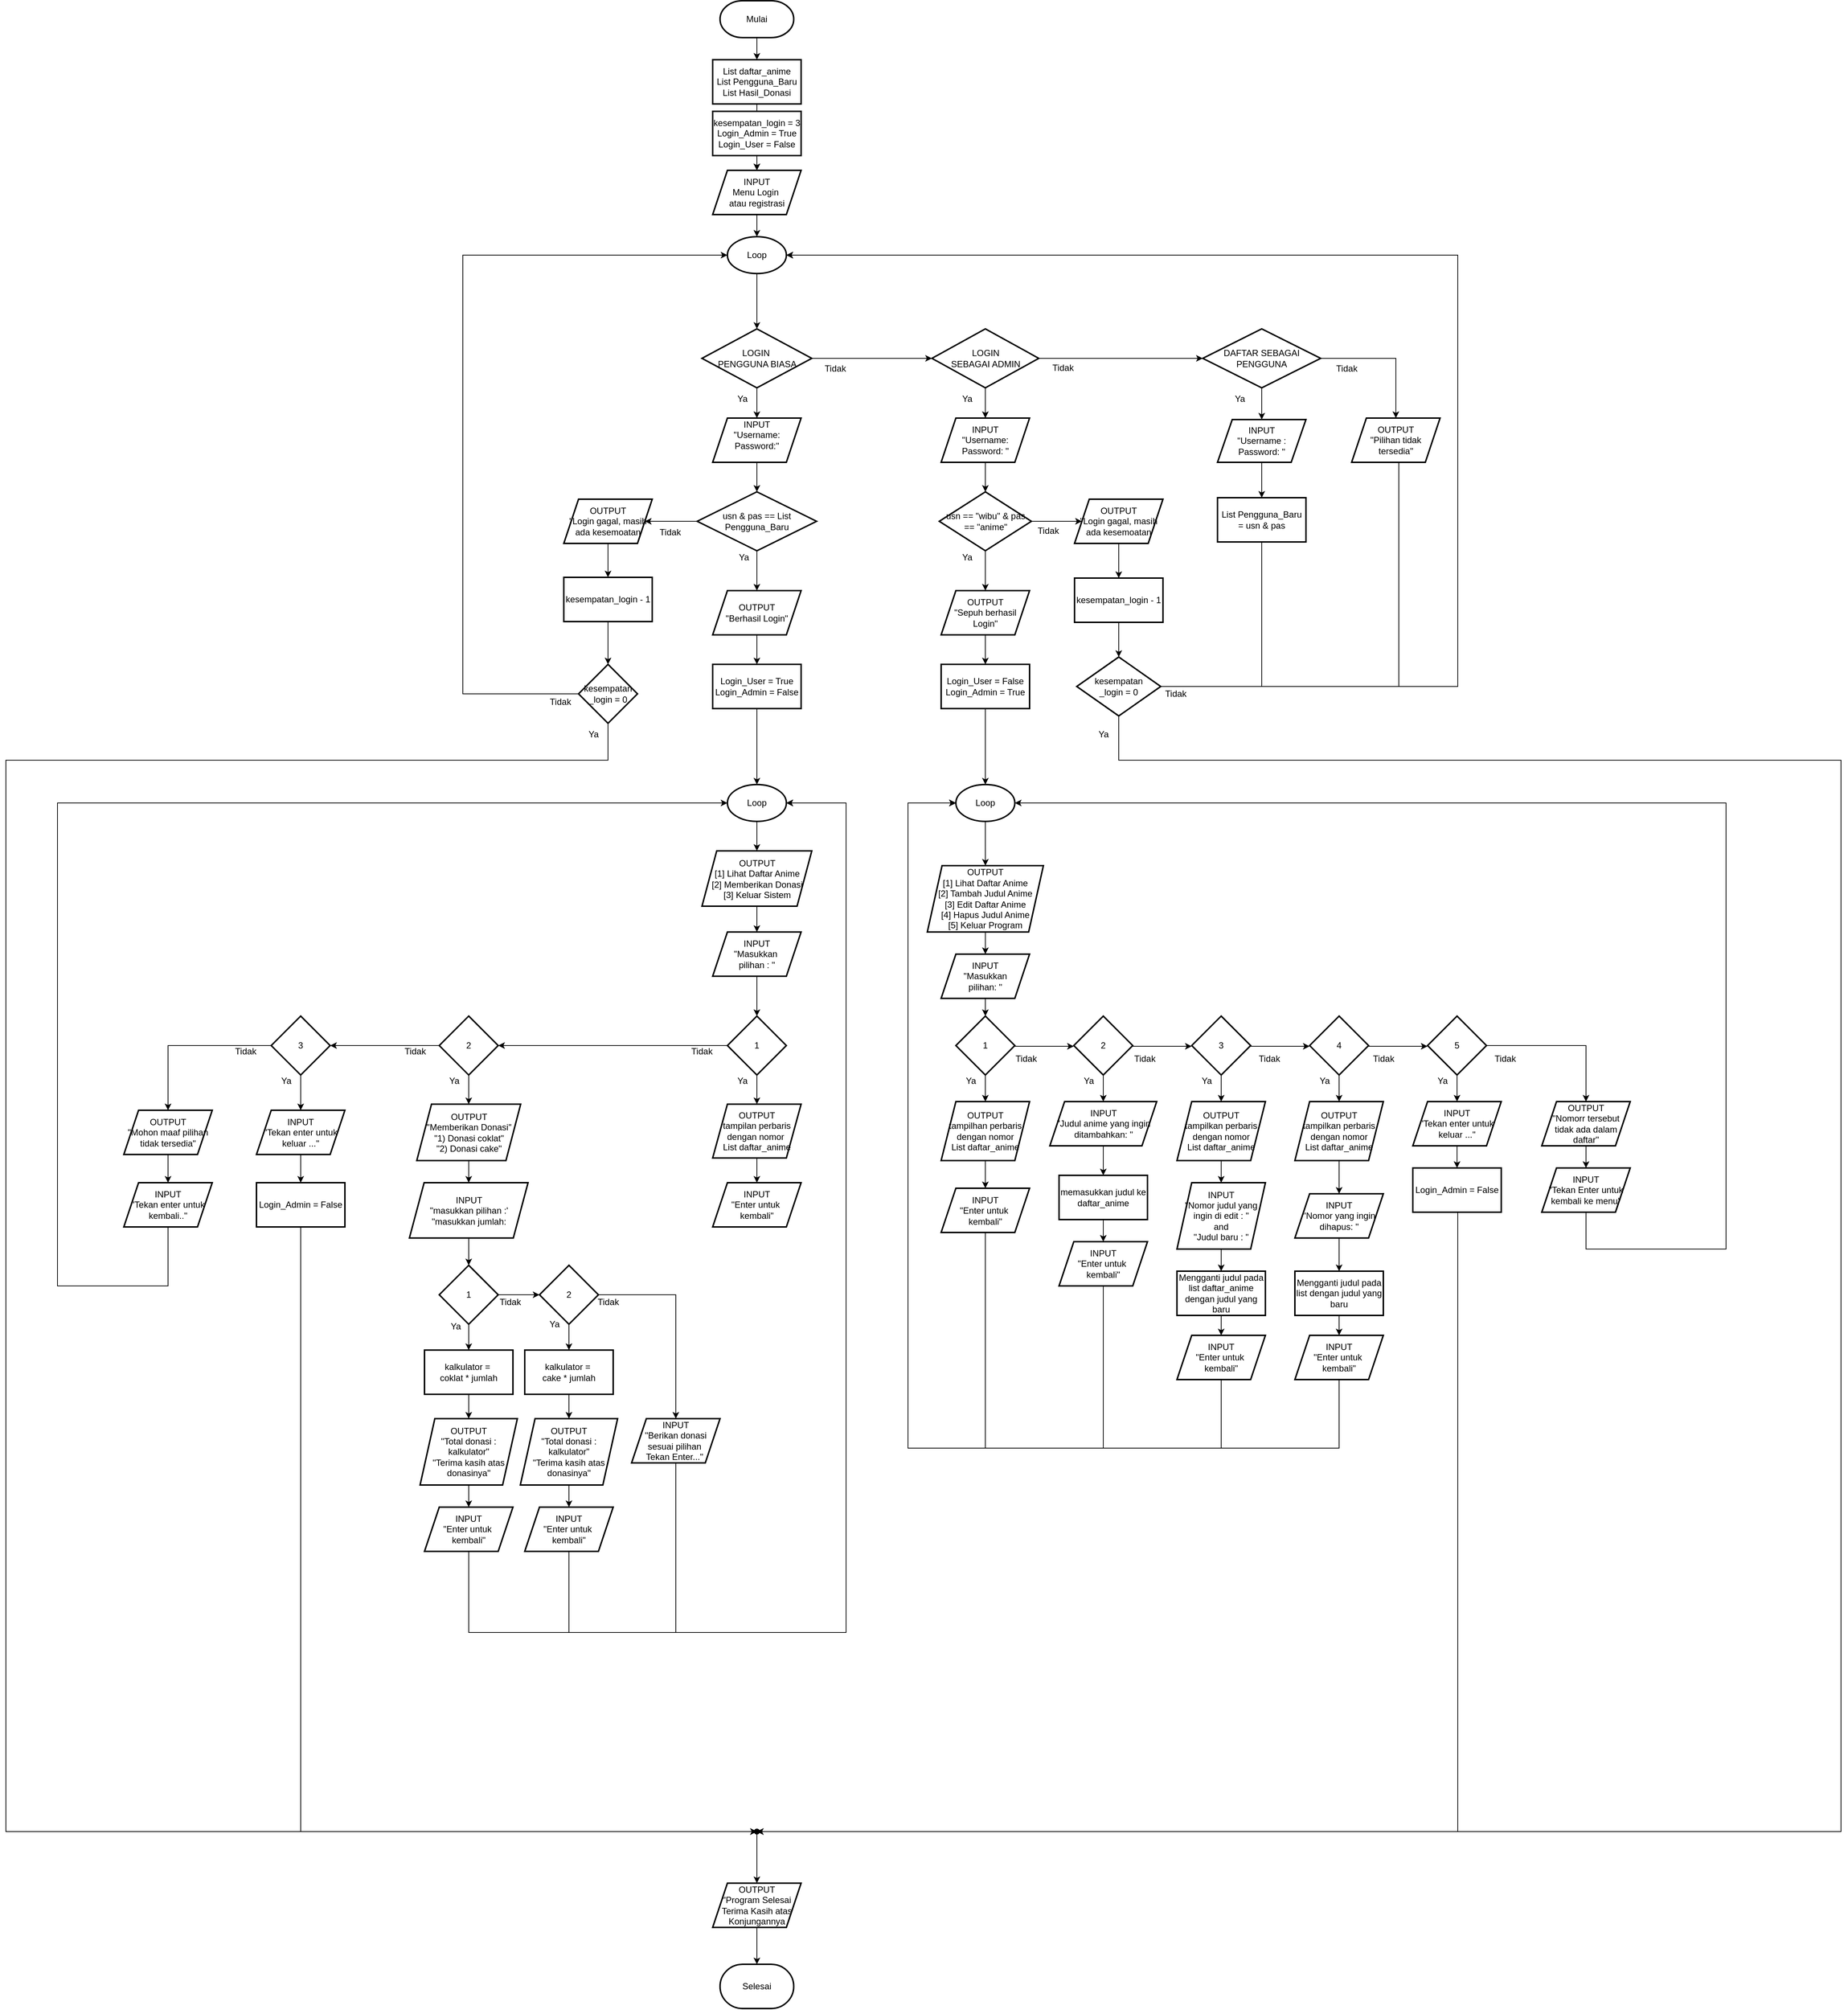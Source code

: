 <mxfile version="24.7.8">
  <diagram id="C5RBs43oDa-KdzZeNtuy" name="Page-1">
    <mxGraphModel dx="4067" dy="1593" grid="1" gridSize="10" guides="1" tooltips="1" connect="1" arrows="1" fold="1" page="1" pageScale="1" pageWidth="1200" pageHeight="1600" math="0" shadow="0">
      <root>
        <mxCell id="WIyWlLk6GJQsqaUBKTNV-0" />
        <mxCell id="WIyWlLk6GJQsqaUBKTNV-1" parent="WIyWlLk6GJQsqaUBKTNV-0" />
        <mxCell id="Xj1h0bQX0JDEbVrh4ZLZ-2" value="" style="edgeStyle=orthogonalEdgeStyle;rounded=0;orthogonalLoop=1;jettySize=auto;html=1;" parent="WIyWlLk6GJQsqaUBKTNV-1" source="Xj1h0bQX0JDEbVrh4ZLZ-0" target="Xj1h0bQX0JDEbVrh4ZLZ-1" edge="1">
          <mxGeometry relative="1" as="geometry" />
        </mxCell>
        <mxCell id="Xj1h0bQX0JDEbVrh4ZLZ-0" value="Mulai" style="strokeWidth=2;html=1;shape=mxgraph.flowchart.terminator;whiteSpace=wrap;" parent="WIyWlLk6GJQsqaUBKTNV-1" vertex="1">
          <mxGeometry x="139" y="60" width="100" height="50" as="geometry" />
        </mxCell>
        <mxCell id="Xj1h0bQX0JDEbVrh4ZLZ-6" value="" style="edgeStyle=orthogonalEdgeStyle;rounded=0;orthogonalLoop=1;jettySize=auto;html=1;" parent="WIyWlLk6GJQsqaUBKTNV-1" source="Xj1h0bQX0JDEbVrh4ZLZ-1" target="Xj1h0bQX0JDEbVrh4ZLZ-5" edge="1">
          <mxGeometry relative="1" as="geometry" />
        </mxCell>
        <mxCell id="t5_mK-_E75686Ty7qAfh-70" value="" style="edgeStyle=orthogonalEdgeStyle;rounded=0;orthogonalLoop=1;jettySize=auto;html=1;" edge="1" parent="WIyWlLk6GJQsqaUBKTNV-1" source="Xj1h0bQX0JDEbVrh4ZLZ-1" target="Xj1h0bQX0JDEbVrh4ZLZ-5">
          <mxGeometry relative="1" as="geometry" />
        </mxCell>
        <mxCell id="Xj1h0bQX0JDEbVrh4ZLZ-1" value="List daftar_anime&lt;div&gt;List Pengguna_Baru&lt;/div&gt;&lt;div&gt;List Hasil_Donasi&lt;/div&gt;" style="whiteSpace=wrap;html=1;strokeWidth=2;" parent="WIyWlLk6GJQsqaUBKTNV-1" vertex="1">
          <mxGeometry x="129" y="140" width="120" height="60" as="geometry" />
        </mxCell>
        <mxCell id="t5_mK-_E75686Ty7qAfh-14" value="" style="edgeStyle=orthogonalEdgeStyle;rounded=0;orthogonalLoop=1;jettySize=auto;html=1;" edge="1" parent="WIyWlLk6GJQsqaUBKTNV-1" source="Xj1h0bQX0JDEbVrh4ZLZ-5" target="t5_mK-_E75686Ty7qAfh-13">
          <mxGeometry relative="1" as="geometry" />
        </mxCell>
        <mxCell id="Xj1h0bQX0JDEbVrh4ZLZ-5" value="INPUT&lt;div&gt;Menu Login&amp;nbsp;&lt;/div&gt;&lt;div&gt;atau registrasi&lt;/div&gt;" style="shape=parallelogram;perimeter=parallelogramPerimeter;whiteSpace=wrap;html=1;fixedSize=1;strokeWidth=2;" parent="WIyWlLk6GJQsqaUBKTNV-1" vertex="1">
          <mxGeometry x="129" y="290" width="120" height="60" as="geometry" />
        </mxCell>
        <mxCell id="t5_mK-_E75686Ty7qAfh-79" value="" style="edgeStyle=orthogonalEdgeStyle;rounded=0;orthogonalLoop=1;jettySize=auto;html=1;entryX=0.5;entryY=0;entryDx=0;entryDy=0;" edge="1" parent="WIyWlLk6GJQsqaUBKTNV-1" source="Xj1h0bQX0JDEbVrh4ZLZ-11" target="Xj1h0bQX0JDEbVrh4ZLZ-21">
          <mxGeometry relative="1" as="geometry">
            <mxPoint x="1114" y="545.0" as="targetPoint" />
          </mxGeometry>
        </mxCell>
        <mxCell id="t5_mK-_E75686Ty7qAfh-96" value="" style="edgeStyle=orthogonalEdgeStyle;rounded=0;orthogonalLoop=1;jettySize=auto;html=1;" edge="1" parent="WIyWlLk6GJQsqaUBKTNV-1" source="Xj1h0bQX0JDEbVrh4ZLZ-11" target="t5_mK-_E75686Ty7qAfh-47">
          <mxGeometry relative="1" as="geometry" />
        </mxCell>
        <mxCell id="Xj1h0bQX0JDEbVrh4ZLZ-11" value="DAFTAR SEBAGAI PENGGUNA" style="rhombus;whiteSpace=wrap;html=1;strokeWidth=2;" parent="WIyWlLk6GJQsqaUBKTNV-1" vertex="1">
          <mxGeometry x="794" y="505" width="160" height="80" as="geometry" />
        </mxCell>
        <mxCell id="Xj1h0bQX0JDEbVrh4ZLZ-20" value="" style="edgeStyle=orthogonalEdgeStyle;rounded=0;orthogonalLoop=1;jettySize=auto;html=1;" parent="WIyWlLk6GJQsqaUBKTNV-1" source="Xj1h0bQX0JDEbVrh4ZLZ-17" target="Xj1h0bQX0JDEbVrh4ZLZ-19" edge="1">
          <mxGeometry relative="1" as="geometry" />
        </mxCell>
        <mxCell id="t5_mK-_E75686Ty7qAfh-1" value="" style="edgeStyle=orthogonalEdgeStyle;rounded=0;orthogonalLoop=1;jettySize=auto;html=1;" edge="1" parent="WIyWlLk6GJQsqaUBKTNV-1" source="Xj1h0bQX0JDEbVrh4ZLZ-17" target="t5_mK-_E75686Ty7qAfh-0">
          <mxGeometry relative="1" as="geometry" />
        </mxCell>
        <mxCell id="Xj1h0bQX0JDEbVrh4ZLZ-17" value="LOGIN&amp;nbsp;&lt;div&gt;PENGGUNA BIASA&lt;/div&gt;" style="rhombus;whiteSpace=wrap;html=1;strokeWidth=2;" parent="WIyWlLk6GJQsqaUBKTNV-1" vertex="1">
          <mxGeometry x="114.5" y="505" width="149" height="80" as="geometry" />
        </mxCell>
        <mxCell id="t5_mK-_E75686Ty7qAfh-44" value="" style="edgeStyle=orthogonalEdgeStyle;rounded=0;orthogonalLoop=1;jettySize=auto;html=1;" edge="1" parent="WIyWlLk6GJQsqaUBKTNV-1" source="Xj1h0bQX0JDEbVrh4ZLZ-19" target="t5_mK-_E75686Ty7qAfh-43">
          <mxGeometry relative="1" as="geometry" />
        </mxCell>
        <mxCell id="t5_mK-_E75686Ty7qAfh-77" value="" style="edgeStyle=orthogonalEdgeStyle;rounded=0;orthogonalLoop=1;jettySize=auto;html=1;entryX=0;entryY=0.5;entryDx=0;entryDy=0;" edge="1" parent="WIyWlLk6GJQsqaUBKTNV-1" source="Xj1h0bQX0JDEbVrh4ZLZ-19" target="Xj1h0bQX0JDEbVrh4ZLZ-11">
          <mxGeometry relative="1" as="geometry">
            <mxPoint x="724" y="545" as="targetPoint" />
          </mxGeometry>
        </mxCell>
        <mxCell id="Xj1h0bQX0JDEbVrh4ZLZ-19" value="&lt;div&gt;LOGIN&lt;/div&gt;SEBAGAI ADMIN" style="rhombus;whiteSpace=wrap;html=1;strokeWidth=2;" parent="WIyWlLk6GJQsqaUBKTNV-1" vertex="1">
          <mxGeometry x="426.5" y="505" width="145" height="80" as="geometry" />
        </mxCell>
        <mxCell id="t5_mK-_E75686Ty7qAfh-88" value="" style="edgeStyle=orthogonalEdgeStyle;rounded=0;orthogonalLoop=1;jettySize=auto;html=1;entryX=1;entryY=0.5;entryDx=0;entryDy=0;" edge="1" parent="WIyWlLk6GJQsqaUBKTNV-1" source="Xj1h0bQX0JDEbVrh4ZLZ-21" target="t5_mK-_E75686Ty7qAfh-13">
          <mxGeometry relative="1" as="geometry">
            <mxPoint x="982" y="796" as="targetPoint" />
            <Array as="points">
              <mxPoint x="1060" y="990" />
              <mxPoint x="1140" y="990" />
              <mxPoint x="1140" y="405" />
            </Array>
          </mxGeometry>
        </mxCell>
        <mxCell id="Xj1h0bQX0JDEbVrh4ZLZ-21" value="OUTPUT&lt;div&gt;&quot;Pilihan tidak tersedia&quot;&lt;/div&gt;" style="shape=parallelogram;perimeter=parallelogramPerimeter;whiteSpace=wrap;html=1;fixedSize=1;strokeWidth=2;" parent="WIyWlLk6GJQsqaUBKTNV-1" vertex="1">
          <mxGeometry x="996" y="626" width="120" height="60" as="geometry" />
        </mxCell>
        <mxCell id="t5_mK-_E75686Ty7qAfh-3" value="" style="edgeStyle=orthogonalEdgeStyle;rounded=0;orthogonalLoop=1;jettySize=auto;html=1;" edge="1" parent="WIyWlLk6GJQsqaUBKTNV-1" source="t5_mK-_E75686Ty7qAfh-0" target="t5_mK-_E75686Ty7qAfh-2">
          <mxGeometry relative="1" as="geometry" />
        </mxCell>
        <mxCell id="t5_mK-_E75686Ty7qAfh-0" value="INPUT&lt;div&gt;&quot;Username:&lt;/div&gt;&lt;div&gt;Password:&quot;&lt;/div&gt;&lt;div&gt;&lt;br&gt;&lt;/div&gt;" style="shape=parallelogram;perimeter=parallelogramPerimeter;whiteSpace=wrap;html=1;fixedSize=1;strokeWidth=2;" vertex="1" parent="WIyWlLk6GJQsqaUBKTNV-1">
          <mxGeometry x="129" y="626" width="120" height="60" as="geometry" />
        </mxCell>
        <mxCell id="t5_mK-_E75686Ty7qAfh-28" value="" style="edgeStyle=orthogonalEdgeStyle;rounded=0;orthogonalLoop=1;jettySize=auto;html=1;" edge="1" parent="WIyWlLk6GJQsqaUBKTNV-1" source="t5_mK-_E75686Ty7qAfh-2" target="t5_mK-_E75686Ty7qAfh-4">
          <mxGeometry relative="1" as="geometry" />
        </mxCell>
        <mxCell id="t5_mK-_E75686Ty7qAfh-41" value="" style="edgeStyle=orthogonalEdgeStyle;rounded=0;orthogonalLoop=1;jettySize=auto;html=1;" edge="1" parent="WIyWlLk6GJQsqaUBKTNV-1" source="t5_mK-_E75686Ty7qAfh-2" target="t5_mK-_E75686Ty7qAfh-40">
          <mxGeometry relative="1" as="geometry" />
        </mxCell>
        <mxCell id="t5_mK-_E75686Ty7qAfh-2" value="usn &amp;amp; pas&amp;nbsp;&lt;span style=&quot;background-color: initial;&quot;&gt;== List Pengguna_Baru&lt;/span&gt;" style="rhombus;whiteSpace=wrap;html=1;strokeWidth=2;" vertex="1" parent="WIyWlLk6GJQsqaUBKTNV-1">
          <mxGeometry x="108" y="726" width="162" height="80" as="geometry" />
        </mxCell>
        <mxCell id="t5_mK-_E75686Ty7qAfh-23" value="" style="edgeStyle=orthogonalEdgeStyle;rounded=0;orthogonalLoop=1;jettySize=auto;html=1;" edge="1" parent="WIyWlLk6GJQsqaUBKTNV-1" source="t5_mK-_E75686Ty7qAfh-4" target="t5_mK-_E75686Ty7qAfh-22">
          <mxGeometry relative="1" as="geometry" />
        </mxCell>
        <mxCell id="t5_mK-_E75686Ty7qAfh-4" value="OUTPUT&lt;div&gt;&quot;Login gagal, masih ada kesemoatan&lt;/div&gt;" style="shape=parallelogram;perimeter=parallelogramPerimeter;whiteSpace=wrap;html=1;fixedSize=1;strokeWidth=2;" vertex="1" parent="WIyWlLk6GJQsqaUBKTNV-1">
          <mxGeometry x="-73" y="736" width="120" height="60" as="geometry" />
        </mxCell>
        <mxCell id="t5_mK-_E75686Ty7qAfh-75" value="" style="edgeStyle=orthogonalEdgeStyle;rounded=0;orthogonalLoop=1;jettySize=auto;html=1;" edge="1" parent="WIyWlLk6GJQsqaUBKTNV-1" source="t5_mK-_E75686Ty7qAfh-13" target="Xj1h0bQX0JDEbVrh4ZLZ-17">
          <mxGeometry relative="1" as="geometry">
            <mxPoint x="189" y="545" as="targetPoint" />
          </mxGeometry>
        </mxCell>
        <mxCell id="t5_mK-_E75686Ty7qAfh-13" value="Loop" style="ellipse;whiteSpace=wrap;html=1;strokeWidth=2;" vertex="1" parent="WIyWlLk6GJQsqaUBKTNV-1">
          <mxGeometry x="149" y="380" width="80" height="50" as="geometry" />
        </mxCell>
        <mxCell id="t5_mK-_E75686Ty7qAfh-25" value="" style="edgeStyle=orthogonalEdgeStyle;rounded=0;orthogonalLoop=1;jettySize=auto;html=1;" edge="1" parent="WIyWlLk6GJQsqaUBKTNV-1" source="t5_mK-_E75686Ty7qAfh-22" target="t5_mK-_E75686Ty7qAfh-24">
          <mxGeometry relative="1" as="geometry" />
        </mxCell>
        <mxCell id="t5_mK-_E75686Ty7qAfh-22" value="kesempatan_login - 1" style="whiteSpace=wrap;html=1;strokeWidth=2;" vertex="1" parent="WIyWlLk6GJQsqaUBKTNV-1">
          <mxGeometry x="-73" y="842" width="120" height="60" as="geometry" />
        </mxCell>
        <mxCell id="t5_mK-_E75686Ty7qAfh-66" value="" style="edgeStyle=orthogonalEdgeStyle;rounded=0;orthogonalLoop=1;jettySize=auto;html=1;entryX=0;entryY=0.5;entryDx=0;entryDy=0;" edge="1" parent="WIyWlLk6GJQsqaUBKTNV-1" source="t5_mK-_E75686Ty7qAfh-24" target="t5_mK-_E75686Ty7qAfh-13">
          <mxGeometry relative="1" as="geometry">
            <mxPoint x="-173" y="1061" as="targetPoint" />
            <Array as="points">
              <mxPoint x="-210" y="1000" />
              <mxPoint x="-210" y="405" />
            </Array>
          </mxGeometry>
        </mxCell>
        <mxCell id="t5_mK-_E75686Ty7qAfh-24" value="kesempatan&lt;div&gt;_login = 0&lt;/div&gt;" style="rhombus;whiteSpace=wrap;html=1;strokeWidth=2;" vertex="1" parent="WIyWlLk6GJQsqaUBKTNV-1">
          <mxGeometry x="-53" y="960" width="80" height="80" as="geometry" />
        </mxCell>
        <mxCell id="t5_mK-_E75686Ty7qAfh-36" value="Ya" style="text;html=1;align=center;verticalAlign=middle;resizable=0;points=[];autosize=1;strokeColor=none;fillColor=none;" vertex="1" parent="WIyWlLk6GJQsqaUBKTNV-1">
          <mxGeometry x="149" y="585" width="40" height="30" as="geometry" />
        </mxCell>
        <mxCell id="t5_mK-_E75686Ty7qAfh-37" value="Tidak" style="text;html=1;align=center;verticalAlign=middle;resizable=0;points=[];autosize=1;strokeColor=none;fillColor=none;" vertex="1" parent="WIyWlLk6GJQsqaUBKTNV-1">
          <mxGeometry x="270" y="544" width="50" height="30" as="geometry" />
        </mxCell>
        <mxCell id="t5_mK-_E75686Ty7qAfh-39" value="Tidak" style="text;html=1;align=center;verticalAlign=middle;resizable=0;points=[];autosize=1;strokeColor=none;fillColor=none;" vertex="1" parent="WIyWlLk6GJQsqaUBKTNV-1">
          <mxGeometry x="46" y="766" width="50" height="30" as="geometry" />
        </mxCell>
        <mxCell id="t5_mK-_E75686Ty7qAfh-73" value="" style="edgeStyle=orthogonalEdgeStyle;rounded=0;orthogonalLoop=1;jettySize=auto;html=1;" edge="1" parent="WIyWlLk6GJQsqaUBKTNV-1" source="t5_mK-_E75686Ty7qAfh-40" target="t5_mK-_E75686Ty7qAfh-72">
          <mxGeometry relative="1" as="geometry" />
        </mxCell>
        <mxCell id="t5_mK-_E75686Ty7qAfh-40" value="OUTPUT&lt;div&gt;&quot;Berhasil Login&quot;&lt;/div&gt;" style="shape=parallelogram;perimeter=parallelogramPerimeter;whiteSpace=wrap;html=1;fixedSize=1;strokeWidth=2;" vertex="1" parent="WIyWlLk6GJQsqaUBKTNV-1">
          <mxGeometry x="129" y="860" width="120" height="60" as="geometry" />
        </mxCell>
        <mxCell id="t5_mK-_E75686Ty7qAfh-42" value="Ya" style="text;html=1;align=center;verticalAlign=middle;resizable=0;points=[];autosize=1;strokeColor=none;fillColor=none;" vertex="1" parent="WIyWlLk6GJQsqaUBKTNV-1">
          <mxGeometry x="151" y="800" width="40" height="30" as="geometry" />
        </mxCell>
        <mxCell id="t5_mK-_E75686Ty7qAfh-46" value="" style="edgeStyle=orthogonalEdgeStyle;rounded=0;orthogonalLoop=1;jettySize=auto;html=1;" edge="1" parent="WIyWlLk6GJQsqaUBKTNV-1" source="t5_mK-_E75686Ty7qAfh-43" target="t5_mK-_E75686Ty7qAfh-45">
          <mxGeometry relative="1" as="geometry" />
        </mxCell>
        <mxCell id="t5_mK-_E75686Ty7qAfh-43" value="INPUT&lt;div&gt;&quot;Username:&lt;/div&gt;&lt;div&gt;Password: &quot;&lt;/div&gt;" style="shape=parallelogram;perimeter=parallelogramPerimeter;whiteSpace=wrap;html=1;fixedSize=1;strokeWidth=2;" vertex="1" parent="WIyWlLk6GJQsqaUBKTNV-1">
          <mxGeometry x="439" y="626" width="120" height="60" as="geometry" />
        </mxCell>
        <mxCell id="t5_mK-_E75686Ty7qAfh-56" value="" style="edgeStyle=orthogonalEdgeStyle;rounded=0;orthogonalLoop=1;jettySize=auto;html=1;" edge="1" parent="WIyWlLk6GJQsqaUBKTNV-1" source="t5_mK-_E75686Ty7qAfh-45" target="t5_mK-_E75686Ty7qAfh-55">
          <mxGeometry relative="1" as="geometry" />
        </mxCell>
        <mxCell id="t5_mK-_E75686Ty7qAfh-62" value="" style="edgeStyle=orthogonalEdgeStyle;rounded=0;orthogonalLoop=1;jettySize=auto;html=1;" edge="1" parent="WIyWlLk6GJQsqaUBKTNV-1" source="t5_mK-_E75686Ty7qAfh-45" target="t5_mK-_E75686Ty7qAfh-58">
          <mxGeometry relative="1" as="geometry" />
        </mxCell>
        <mxCell id="t5_mK-_E75686Ty7qAfh-45" value="usn == &quot;wibu&quot; &amp;amp; pas == &quot;anime&quot;" style="rhombus;whiteSpace=wrap;html=1;strokeWidth=2;" vertex="1" parent="WIyWlLk6GJQsqaUBKTNV-1">
          <mxGeometry x="436.5" y="726" width="125" height="80" as="geometry" />
        </mxCell>
        <mxCell id="t5_mK-_E75686Ty7qAfh-97" value="" style="edgeStyle=orthogonalEdgeStyle;rounded=0;orthogonalLoop=1;jettySize=auto;html=1;" edge="1" parent="WIyWlLk6GJQsqaUBKTNV-1" source="t5_mK-_E75686Ty7qAfh-47" target="t5_mK-_E75686Ty7qAfh-49">
          <mxGeometry relative="1" as="geometry" />
        </mxCell>
        <mxCell id="t5_mK-_E75686Ty7qAfh-47" value="INPUT&lt;div&gt;&quot;Username :&lt;/div&gt;&lt;div&gt;Password: &quot;&lt;/div&gt;" style="shape=parallelogram;perimeter=parallelogramPerimeter;whiteSpace=wrap;html=1;fixedSize=1;strokeWidth=2;" vertex="1" parent="WIyWlLk6GJQsqaUBKTNV-1">
          <mxGeometry x="814" y="628" width="120" height="58" as="geometry" />
        </mxCell>
        <mxCell id="t5_mK-_E75686Ty7qAfh-86" value="" style="edgeStyle=orthogonalEdgeStyle;rounded=0;orthogonalLoop=1;jettySize=auto;html=1;entryX=1;entryY=0.5;entryDx=0;entryDy=0;" edge="1" parent="WIyWlLk6GJQsqaUBKTNV-1" source="t5_mK-_E75686Ty7qAfh-49" target="t5_mK-_E75686Ty7qAfh-13">
          <mxGeometry relative="1" as="geometry">
            <mxPoint x="800" y="904" as="targetPoint" />
            <Array as="points">
              <mxPoint x="874" y="990" />
              <mxPoint x="1140" y="990" />
              <mxPoint x="1140" y="405" />
            </Array>
          </mxGeometry>
        </mxCell>
        <mxCell id="t5_mK-_E75686Ty7qAfh-49" value="List Pengguna_Baru = usn &amp;amp; pas" style="whiteSpace=wrap;html=1;strokeWidth=2;" vertex="1" parent="WIyWlLk6GJQsqaUBKTNV-1">
          <mxGeometry x="814" y="734" width="120" height="60" as="geometry" />
        </mxCell>
        <mxCell id="t5_mK-_E75686Ty7qAfh-90" value="" style="edgeStyle=orthogonalEdgeStyle;rounded=0;orthogonalLoop=1;jettySize=auto;html=1;" edge="1" parent="WIyWlLk6GJQsqaUBKTNV-1" source="t5_mK-_E75686Ty7qAfh-55" target="t5_mK-_E75686Ty7qAfh-89">
          <mxGeometry relative="1" as="geometry" />
        </mxCell>
        <mxCell id="t5_mK-_E75686Ty7qAfh-55" value="OUTPUT&lt;div&gt;&quot;Sepuh berhasil Login&quot;&lt;/div&gt;" style="shape=parallelogram;perimeter=parallelogramPerimeter;whiteSpace=wrap;html=1;fixedSize=1;strokeWidth=2;" vertex="1" parent="WIyWlLk6GJQsqaUBKTNV-1">
          <mxGeometry x="439" y="860" width="120" height="60" as="geometry" />
        </mxCell>
        <mxCell id="t5_mK-_E75686Ty7qAfh-57" value="" style="edgeStyle=orthogonalEdgeStyle;rounded=0;orthogonalLoop=1;jettySize=auto;html=1;" edge="1" parent="WIyWlLk6GJQsqaUBKTNV-1" source="t5_mK-_E75686Ty7qAfh-58" target="t5_mK-_E75686Ty7qAfh-60">
          <mxGeometry relative="1" as="geometry" />
        </mxCell>
        <mxCell id="t5_mK-_E75686Ty7qAfh-58" value="OUTPUT&lt;div&gt;&quot;Login gagal, masih ada kesemoatan&lt;/div&gt;" style="shape=parallelogram;perimeter=parallelogramPerimeter;whiteSpace=wrap;html=1;fixedSize=1;strokeWidth=2;" vertex="1" parent="WIyWlLk6GJQsqaUBKTNV-1">
          <mxGeometry x="620" y="736" width="120" height="60" as="geometry" />
        </mxCell>
        <mxCell id="t5_mK-_E75686Ty7qAfh-59" value="" style="edgeStyle=orthogonalEdgeStyle;rounded=0;orthogonalLoop=1;jettySize=auto;html=1;" edge="1" parent="WIyWlLk6GJQsqaUBKTNV-1" source="t5_mK-_E75686Ty7qAfh-60" target="t5_mK-_E75686Ty7qAfh-61">
          <mxGeometry relative="1" as="geometry" />
        </mxCell>
        <mxCell id="t5_mK-_E75686Ty7qAfh-60" value="kesempatan_login - 1" style="whiteSpace=wrap;html=1;strokeWidth=2;" vertex="1" parent="WIyWlLk6GJQsqaUBKTNV-1">
          <mxGeometry x="620" y="843" width="120" height="60" as="geometry" />
        </mxCell>
        <mxCell id="t5_mK-_E75686Ty7qAfh-84" value="" style="edgeStyle=orthogonalEdgeStyle;rounded=0;orthogonalLoop=1;jettySize=auto;html=1;entryX=1;entryY=0.5;entryDx=0;entryDy=0;" edge="1" parent="WIyWlLk6GJQsqaUBKTNV-1" source="t5_mK-_E75686Ty7qAfh-61" target="t5_mK-_E75686Ty7qAfh-13">
          <mxGeometry relative="1" as="geometry">
            <mxPoint x="766" y="990" as="targetPoint" />
            <Array as="points">
              <mxPoint x="1140" y="990" />
              <mxPoint x="1140" y="405" />
            </Array>
          </mxGeometry>
        </mxCell>
        <mxCell id="t5_mK-_E75686Ty7qAfh-61" value="kesempatan&lt;div&gt;_login = 0&lt;/div&gt;" style="rhombus;whiteSpace=wrap;html=1;strokeWidth=2;" vertex="1" parent="WIyWlLk6GJQsqaUBKTNV-1">
          <mxGeometry x="623" y="950" width="114" height="80" as="geometry" />
        </mxCell>
        <mxCell id="t5_mK-_E75686Ty7qAfh-69" value="Tidak" style="text;html=1;align=center;verticalAlign=middle;resizable=0;points=[];autosize=1;strokeColor=none;fillColor=none;" vertex="1" parent="WIyWlLk6GJQsqaUBKTNV-1">
          <mxGeometry x="559" y="764" width="50" height="30" as="geometry" />
        </mxCell>
        <mxCell id="t5_mK-_E75686Ty7qAfh-71" value="&lt;div&gt;kesempatan_login = 3&lt;/div&gt;&lt;div&gt;Login_Admin = True&lt;/div&gt;&lt;div&gt;Login_User = False&lt;/div&gt;" style="whiteSpace=wrap;html=1;strokeWidth=2;" vertex="1" parent="WIyWlLk6GJQsqaUBKTNV-1">
          <mxGeometry x="129" y="210" width="120" height="60" as="geometry" />
        </mxCell>
        <mxCell id="t5_mK-_E75686Ty7qAfh-99" value="" style="edgeStyle=orthogonalEdgeStyle;rounded=0;orthogonalLoop=1;jettySize=auto;html=1;" edge="1" parent="WIyWlLk6GJQsqaUBKTNV-1" source="t5_mK-_E75686Ty7qAfh-72" target="t5_mK-_E75686Ty7qAfh-98">
          <mxGeometry relative="1" as="geometry" />
        </mxCell>
        <mxCell id="t5_mK-_E75686Ty7qAfh-72" value="Login_User = True&lt;div&gt;Login_Admin = False&lt;/div&gt;" style="whiteSpace=wrap;html=1;strokeWidth=2;" vertex="1" parent="WIyWlLk6GJQsqaUBKTNV-1">
          <mxGeometry x="129" y="960" width="120" height="60" as="geometry" />
        </mxCell>
        <mxCell id="t5_mK-_E75686Ty7qAfh-101" value="" style="edgeStyle=orthogonalEdgeStyle;rounded=0;orthogonalLoop=1;jettySize=auto;html=1;" edge="1" parent="WIyWlLk6GJQsqaUBKTNV-1" source="t5_mK-_E75686Ty7qAfh-89" target="t5_mK-_E75686Ty7qAfh-100">
          <mxGeometry relative="1" as="geometry" />
        </mxCell>
        <mxCell id="t5_mK-_E75686Ty7qAfh-89" value="Login_User = False&lt;div&gt;Login_Admin = True&lt;/div&gt;" style="whiteSpace=wrap;html=1;strokeWidth=2;" vertex="1" parent="WIyWlLk6GJQsqaUBKTNV-1">
          <mxGeometry x="439" y="960" width="120" height="60" as="geometry" />
        </mxCell>
        <mxCell id="t5_mK-_E75686Ty7qAfh-91" value="Ya" style="text;html=1;align=center;verticalAlign=middle;resizable=0;points=[];autosize=1;strokeColor=none;fillColor=none;" vertex="1" parent="WIyWlLk6GJQsqaUBKTNV-1">
          <mxGeometry x="454" y="800" width="40" height="30" as="geometry" />
        </mxCell>
        <mxCell id="t5_mK-_E75686Ty7qAfh-92" value="Tidak" style="text;html=1;align=center;verticalAlign=middle;resizable=0;points=[];autosize=1;strokeColor=none;fillColor=none;" vertex="1" parent="WIyWlLk6GJQsqaUBKTNV-1">
          <mxGeometry x="579" y="543" width="50" height="30" as="geometry" />
        </mxCell>
        <mxCell id="t5_mK-_E75686Ty7qAfh-93" value="Ya" style="text;html=1;align=center;verticalAlign=middle;resizable=0;points=[];autosize=1;strokeColor=none;fillColor=none;" vertex="1" parent="WIyWlLk6GJQsqaUBKTNV-1">
          <mxGeometry x="454" y="585" width="40" height="30" as="geometry" />
        </mxCell>
        <mxCell id="t5_mK-_E75686Ty7qAfh-94" value="Tidak" style="text;html=1;align=center;verticalAlign=middle;resizable=0;points=[];autosize=1;strokeColor=none;fillColor=none;" vertex="1" parent="WIyWlLk6GJQsqaUBKTNV-1">
          <mxGeometry x="964" y="544" width="50" height="30" as="geometry" />
        </mxCell>
        <mxCell id="t5_mK-_E75686Ty7qAfh-95" value="Ya" style="text;html=1;align=center;verticalAlign=middle;resizable=0;points=[];autosize=1;strokeColor=none;fillColor=none;" vertex="1" parent="WIyWlLk6GJQsqaUBKTNV-1">
          <mxGeometry x="824" y="585" width="40" height="30" as="geometry" />
        </mxCell>
        <mxCell id="t5_mK-_E75686Ty7qAfh-173" value="" style="edgeStyle=orthogonalEdgeStyle;rounded=0;orthogonalLoop=1;jettySize=auto;html=1;" edge="1" parent="WIyWlLk6GJQsqaUBKTNV-1" source="t5_mK-_E75686Ty7qAfh-98" target="t5_mK-_E75686Ty7qAfh-172">
          <mxGeometry relative="1" as="geometry" />
        </mxCell>
        <mxCell id="t5_mK-_E75686Ty7qAfh-98" value="Loop" style="ellipse;whiteSpace=wrap;html=1;strokeWidth=2;" vertex="1" parent="WIyWlLk6GJQsqaUBKTNV-1">
          <mxGeometry x="149" y="1123" width="80" height="50" as="geometry" />
        </mxCell>
        <mxCell id="t5_mK-_E75686Ty7qAfh-119" value="" style="edgeStyle=orthogonalEdgeStyle;rounded=0;orthogonalLoop=1;jettySize=auto;html=1;" edge="1" parent="WIyWlLk6GJQsqaUBKTNV-1" source="t5_mK-_E75686Ty7qAfh-100" target="t5_mK-_E75686Ty7qAfh-118">
          <mxGeometry relative="1" as="geometry" />
        </mxCell>
        <mxCell id="t5_mK-_E75686Ty7qAfh-100" value="Loop" style="ellipse;whiteSpace=wrap;html=1;strokeWidth=2;" vertex="1" parent="WIyWlLk6GJQsqaUBKTNV-1">
          <mxGeometry x="459" y="1123" width="80" height="50" as="geometry" />
        </mxCell>
        <mxCell id="t5_mK-_E75686Ty7qAfh-111" value="" style="edgeStyle=orthogonalEdgeStyle;rounded=0;orthogonalLoop=1;jettySize=auto;html=1;" edge="1" parent="WIyWlLk6GJQsqaUBKTNV-1">
          <mxGeometry relative="1" as="geometry">
            <mxPoint x="539" y="1478" as="sourcePoint" />
            <mxPoint x="619" y="1478" as="targetPoint" />
          </mxGeometry>
        </mxCell>
        <mxCell id="t5_mK-_E75686Ty7qAfh-127" value="" style="edgeStyle=orthogonalEdgeStyle;rounded=0;orthogonalLoop=1;jettySize=auto;html=1;" edge="1" parent="WIyWlLk6GJQsqaUBKTNV-1" source="t5_mK-_E75686Ty7qAfh-108" target="t5_mK-_E75686Ty7qAfh-126">
          <mxGeometry relative="1" as="geometry" />
        </mxCell>
        <mxCell id="t5_mK-_E75686Ty7qAfh-108" value="1" style="rhombus;whiteSpace=wrap;html=1;strokeWidth=2;" vertex="1" parent="WIyWlLk6GJQsqaUBKTNV-1">
          <mxGeometry x="459" y="1437" width="80" height="80" as="geometry" />
        </mxCell>
        <mxCell id="t5_mK-_E75686Ty7qAfh-113" value="" style="edgeStyle=orthogonalEdgeStyle;rounded=0;orthogonalLoop=1;jettySize=auto;html=1;" edge="1" parent="WIyWlLk6GJQsqaUBKTNV-1">
          <mxGeometry relative="1" as="geometry">
            <mxPoint x="699" y="1478" as="sourcePoint" />
            <mxPoint x="779" y="1478" as="targetPoint" />
          </mxGeometry>
        </mxCell>
        <mxCell id="t5_mK-_E75686Ty7qAfh-133" value="" style="edgeStyle=orthogonalEdgeStyle;rounded=0;orthogonalLoop=1;jettySize=auto;html=1;" edge="1" parent="WIyWlLk6GJQsqaUBKTNV-1" source="t5_mK-_E75686Ty7qAfh-110" target="t5_mK-_E75686Ty7qAfh-132">
          <mxGeometry relative="1" as="geometry" />
        </mxCell>
        <mxCell id="t5_mK-_E75686Ty7qAfh-110" value="2" style="rhombus;whiteSpace=wrap;html=1;strokeWidth=2;" vertex="1" parent="WIyWlLk6GJQsqaUBKTNV-1">
          <mxGeometry x="619" y="1437" width="80" height="80" as="geometry" />
        </mxCell>
        <mxCell id="t5_mK-_E75686Ty7qAfh-115" value="" style="edgeStyle=orthogonalEdgeStyle;rounded=0;orthogonalLoop=1;jettySize=auto;html=1;" edge="1" parent="WIyWlLk6GJQsqaUBKTNV-1">
          <mxGeometry relative="1" as="geometry">
            <mxPoint x="859" y="1478" as="sourcePoint" />
            <mxPoint x="939" y="1478" as="targetPoint" />
          </mxGeometry>
        </mxCell>
        <mxCell id="t5_mK-_E75686Ty7qAfh-143" value="" style="edgeStyle=orthogonalEdgeStyle;rounded=0;orthogonalLoop=1;jettySize=auto;html=1;" edge="1" parent="WIyWlLk6GJQsqaUBKTNV-1" source="t5_mK-_E75686Ty7qAfh-112" target="t5_mK-_E75686Ty7qAfh-142">
          <mxGeometry relative="1" as="geometry" />
        </mxCell>
        <mxCell id="t5_mK-_E75686Ty7qAfh-112" value="3" style="rhombus;whiteSpace=wrap;html=1;strokeWidth=2;" vertex="1" parent="WIyWlLk6GJQsqaUBKTNV-1">
          <mxGeometry x="779" y="1437" width="80" height="80" as="geometry" />
        </mxCell>
        <mxCell id="t5_mK-_E75686Ty7qAfh-117" value="" style="edgeStyle=orthogonalEdgeStyle;rounded=0;orthogonalLoop=1;jettySize=auto;html=1;" edge="1" parent="WIyWlLk6GJQsqaUBKTNV-1">
          <mxGeometry relative="1" as="geometry">
            <mxPoint x="1019" y="1478" as="sourcePoint" />
            <mxPoint x="1099" y="1478" as="targetPoint" />
          </mxGeometry>
        </mxCell>
        <mxCell id="t5_mK-_E75686Ty7qAfh-154" value="" style="edgeStyle=orthogonalEdgeStyle;rounded=0;orthogonalLoop=1;jettySize=auto;html=1;" edge="1" parent="WIyWlLk6GJQsqaUBKTNV-1" source="t5_mK-_E75686Ty7qAfh-114" target="t5_mK-_E75686Ty7qAfh-152">
          <mxGeometry relative="1" as="geometry" />
        </mxCell>
        <mxCell id="t5_mK-_E75686Ty7qAfh-114" value="4" style="rhombus;whiteSpace=wrap;html=1;strokeWidth=2;" vertex="1" parent="WIyWlLk6GJQsqaUBKTNV-1">
          <mxGeometry x="939" y="1437" width="80" height="80" as="geometry" />
        </mxCell>
        <mxCell id="t5_mK-_E75686Ty7qAfh-156" value="" style="edgeStyle=orthogonalEdgeStyle;rounded=0;orthogonalLoop=1;jettySize=auto;html=1;" edge="1" parent="WIyWlLk6GJQsqaUBKTNV-1" source="t5_mK-_E75686Ty7qAfh-116" target="t5_mK-_E75686Ty7qAfh-155">
          <mxGeometry relative="1" as="geometry" />
        </mxCell>
        <mxCell id="t5_mK-_E75686Ty7qAfh-160" value="" style="edgeStyle=orthogonalEdgeStyle;rounded=0;orthogonalLoop=1;jettySize=auto;html=1;" edge="1" parent="WIyWlLk6GJQsqaUBKTNV-1" source="t5_mK-_E75686Ty7qAfh-116" target="t5_mK-_E75686Ty7qAfh-159">
          <mxGeometry relative="1" as="geometry" />
        </mxCell>
        <mxCell id="t5_mK-_E75686Ty7qAfh-116" value="5" style="rhombus;whiteSpace=wrap;html=1;strokeWidth=2;" vertex="1" parent="WIyWlLk6GJQsqaUBKTNV-1">
          <mxGeometry x="1099" y="1437" width="80" height="80" as="geometry" />
        </mxCell>
        <mxCell id="t5_mK-_E75686Ty7qAfh-122" value="" style="edgeStyle=orthogonalEdgeStyle;rounded=0;orthogonalLoop=1;jettySize=auto;html=1;" edge="1" parent="WIyWlLk6GJQsqaUBKTNV-1" source="t5_mK-_E75686Ty7qAfh-118" target="t5_mK-_E75686Ty7qAfh-121">
          <mxGeometry relative="1" as="geometry" />
        </mxCell>
        <mxCell id="t5_mK-_E75686Ty7qAfh-118" value="OUTPUT&lt;div&gt;[1] Lihat Daftar Anime&lt;/div&gt;&lt;div&gt;[2] Tambah Judul Anime&lt;/div&gt;&lt;div&gt;[3] Edit Daftar Anime&lt;/div&gt;&lt;div&gt;[4] Hapus Judul Anime&lt;/div&gt;&lt;div&gt;[5] Keluar Program&lt;/div&gt;" style="shape=parallelogram;perimeter=parallelogramPerimeter;whiteSpace=wrap;html=1;fixedSize=1;strokeWidth=2;" vertex="1" parent="WIyWlLk6GJQsqaUBKTNV-1">
          <mxGeometry x="420.25" y="1233" width="157.5" height="90" as="geometry" />
        </mxCell>
        <mxCell id="t5_mK-_E75686Ty7qAfh-123" value="" style="edgeStyle=orthogonalEdgeStyle;rounded=0;orthogonalLoop=1;jettySize=auto;html=1;" edge="1" parent="WIyWlLk6GJQsqaUBKTNV-1" source="t5_mK-_E75686Ty7qAfh-121" target="t5_mK-_E75686Ty7qAfh-108">
          <mxGeometry relative="1" as="geometry" />
        </mxCell>
        <mxCell id="t5_mK-_E75686Ty7qAfh-121" value="INPUT&lt;div&gt;&quot;Masukkan&lt;/div&gt;&lt;div&gt;pilihan: &quot;&lt;/div&gt;" style="shape=parallelogram;perimeter=parallelogramPerimeter;whiteSpace=wrap;html=1;fixedSize=1;strokeWidth=2;" vertex="1" parent="WIyWlLk6GJQsqaUBKTNV-1">
          <mxGeometry x="439" y="1353" width="120" height="60" as="geometry" />
        </mxCell>
        <mxCell id="t5_mK-_E75686Ty7qAfh-171" style="edgeStyle=orthogonalEdgeStyle;rounded=0;orthogonalLoop=1;jettySize=auto;html=1;entryX=0;entryY=0.5;entryDx=0;entryDy=0;exitX=0.466;exitY=1.016;exitDx=0;exitDy=0;exitPerimeter=0;" edge="1" parent="WIyWlLk6GJQsqaUBKTNV-1" source="t5_mK-_E75686Ty7qAfh-211" target="t5_mK-_E75686Ty7qAfh-100">
          <mxGeometry relative="1" as="geometry">
            <mxPoint x="499" y="1733" as="sourcePoint" />
            <Array as="points">
              <mxPoint x="495" y="1714" />
              <mxPoint x="499" y="1714" />
              <mxPoint x="499" y="2023" />
              <mxPoint x="394" y="2023" />
              <mxPoint x="394" y="1148" />
            </Array>
          </mxGeometry>
        </mxCell>
        <mxCell id="t5_mK-_E75686Ty7qAfh-212" value="" style="edgeStyle=orthogonalEdgeStyle;rounded=0;orthogonalLoop=1;jettySize=auto;html=1;" edge="1" parent="WIyWlLk6GJQsqaUBKTNV-1" source="t5_mK-_E75686Ty7qAfh-126" target="t5_mK-_E75686Ty7qAfh-211">
          <mxGeometry relative="1" as="geometry" />
        </mxCell>
        <mxCell id="t5_mK-_E75686Ty7qAfh-126" value="OUTPUT&lt;div&gt;tampilhan perbaris dengan nomor&lt;br&gt;&lt;div&gt;List daftar_anime&lt;/div&gt;&lt;/div&gt;" style="shape=parallelogram;perimeter=parallelogramPerimeter;whiteSpace=wrap;html=1;fixedSize=1;strokeWidth=2;" vertex="1" parent="WIyWlLk6GJQsqaUBKTNV-1">
          <mxGeometry x="439" y="1553" width="120" height="80" as="geometry" />
        </mxCell>
        <mxCell id="t5_mK-_E75686Ty7qAfh-135" value="" style="edgeStyle=orthogonalEdgeStyle;rounded=0;orthogonalLoop=1;jettySize=auto;html=1;" edge="1" parent="WIyWlLk6GJQsqaUBKTNV-1" source="t5_mK-_E75686Ty7qAfh-132" target="t5_mK-_E75686Ty7qAfh-134">
          <mxGeometry relative="1" as="geometry" />
        </mxCell>
        <mxCell id="t5_mK-_E75686Ty7qAfh-132" value="INPUT&lt;div&gt;&quot;Judul anime yang ingin ditambahkan: &quot;&lt;/div&gt;" style="shape=parallelogram;perimeter=parallelogramPerimeter;whiteSpace=wrap;html=1;fixedSize=1;strokeWidth=2;" vertex="1" parent="WIyWlLk6GJQsqaUBKTNV-1">
          <mxGeometry x="586.5" y="1553" width="145" height="60" as="geometry" />
        </mxCell>
        <mxCell id="t5_mK-_E75686Ty7qAfh-170" style="edgeStyle=orthogonalEdgeStyle;rounded=0;orthogonalLoop=1;jettySize=auto;html=1;entryX=0;entryY=0.5;entryDx=0;entryDy=0;exitX=0.5;exitY=1;exitDx=0;exitDy=0;" edge="1" parent="WIyWlLk6GJQsqaUBKTNV-1" source="t5_mK-_E75686Ty7qAfh-213" target="t5_mK-_E75686Ty7qAfh-100">
          <mxGeometry relative="1" as="geometry">
            <mxPoint x="659" y="1823" as="sourcePoint" />
            <Array as="points">
              <mxPoint x="659" y="1813" />
              <mxPoint x="659" y="2023" />
              <mxPoint x="394" y="2023" />
              <mxPoint x="394" y="1148" />
            </Array>
          </mxGeometry>
        </mxCell>
        <mxCell id="t5_mK-_E75686Ty7qAfh-214" value="" style="edgeStyle=orthogonalEdgeStyle;rounded=0;orthogonalLoop=1;jettySize=auto;html=1;" edge="1" parent="WIyWlLk6GJQsqaUBKTNV-1" source="t5_mK-_E75686Ty7qAfh-134" target="t5_mK-_E75686Ty7qAfh-213">
          <mxGeometry relative="1" as="geometry" />
        </mxCell>
        <mxCell id="t5_mK-_E75686Ty7qAfh-134" value="memasukkan judul ke daftar_anime" style="whiteSpace=wrap;html=1;strokeWidth=2;" vertex="1" parent="WIyWlLk6GJQsqaUBKTNV-1">
          <mxGeometry x="599" y="1653" width="120" height="60" as="geometry" />
        </mxCell>
        <mxCell id="t5_mK-_E75686Ty7qAfh-146" value="" style="edgeStyle=orthogonalEdgeStyle;rounded=0;orthogonalLoop=1;jettySize=auto;html=1;" edge="1" parent="WIyWlLk6GJQsqaUBKTNV-1" source="t5_mK-_E75686Ty7qAfh-136" target="t5_mK-_E75686Ty7qAfh-145">
          <mxGeometry relative="1" as="geometry" />
        </mxCell>
        <mxCell id="t5_mK-_E75686Ty7qAfh-136" value="INPUT&lt;div&gt;&lt;div&gt;&quot;Nomor judul yang ingin di edit : &quot;&lt;/div&gt;&lt;div&gt;and&lt;/div&gt;&lt;div&gt;&lt;span style=&quot;background-color: initial;&quot;&gt;&quot;Judul baru : &quot;&lt;/span&gt;&lt;/div&gt;&lt;/div&gt;" style="shape=parallelogram;perimeter=parallelogramPerimeter;whiteSpace=wrap;html=1;fixedSize=1;strokeWidth=2;" vertex="1" parent="WIyWlLk6GJQsqaUBKTNV-1">
          <mxGeometry x="759" y="1663" width="120" height="90" as="geometry" />
        </mxCell>
        <mxCell id="t5_mK-_E75686Ty7qAfh-144" value="" style="edgeStyle=orthogonalEdgeStyle;rounded=0;orthogonalLoop=1;jettySize=auto;html=1;" edge="1" parent="WIyWlLk6GJQsqaUBKTNV-1" source="t5_mK-_E75686Ty7qAfh-142" target="t5_mK-_E75686Ty7qAfh-136">
          <mxGeometry relative="1" as="geometry" />
        </mxCell>
        <mxCell id="t5_mK-_E75686Ty7qAfh-142" value="OUTPUT&lt;div&gt;tampilkan perbaris&lt;/div&gt;&lt;div&gt;dengan nomor&lt;/div&gt;&lt;div&gt;List daftar_anime&lt;/div&gt;" style="shape=parallelogram;perimeter=parallelogramPerimeter;whiteSpace=wrap;html=1;fixedSize=1;strokeWidth=2;" vertex="1" parent="WIyWlLk6GJQsqaUBKTNV-1">
          <mxGeometry x="759" y="1553" width="120" height="80" as="geometry" />
        </mxCell>
        <mxCell id="t5_mK-_E75686Ty7qAfh-169" style="edgeStyle=orthogonalEdgeStyle;rounded=0;orthogonalLoop=1;jettySize=auto;html=1;entryX=0;entryY=0.5;entryDx=0;entryDy=0;exitX=0.5;exitY=1;exitDx=0;exitDy=0;" edge="1" parent="WIyWlLk6GJQsqaUBKTNV-1" source="t5_mK-_E75686Ty7qAfh-216" target="t5_mK-_E75686Ty7qAfh-100">
          <mxGeometry relative="1" as="geometry">
            <mxPoint x="819" y="1943" as="sourcePoint" />
            <Array as="points">
              <mxPoint x="819" y="2023" />
              <mxPoint x="394" y="2023" />
              <mxPoint x="394" y="1148" />
            </Array>
          </mxGeometry>
        </mxCell>
        <mxCell id="t5_mK-_E75686Ty7qAfh-217" value="" style="edgeStyle=orthogonalEdgeStyle;rounded=0;orthogonalLoop=1;jettySize=auto;html=1;" edge="1" parent="WIyWlLk6GJQsqaUBKTNV-1" source="t5_mK-_E75686Ty7qAfh-145" target="t5_mK-_E75686Ty7qAfh-216">
          <mxGeometry relative="1" as="geometry" />
        </mxCell>
        <mxCell id="t5_mK-_E75686Ty7qAfh-145" value="Mengganti judul pada list daftar_anime dengan judul yang baru" style="whiteSpace=wrap;html=1;strokeWidth=2;" vertex="1" parent="WIyWlLk6GJQsqaUBKTNV-1">
          <mxGeometry x="759" y="1783" width="120" height="60" as="geometry" />
        </mxCell>
        <mxCell id="t5_mK-_E75686Ty7qAfh-149" value="" style="edgeStyle=orthogonalEdgeStyle;rounded=0;orthogonalLoop=1;jettySize=auto;html=1;" edge="1" parent="WIyWlLk6GJQsqaUBKTNV-1" source="t5_mK-_E75686Ty7qAfh-150" target="t5_mK-_E75686Ty7qAfh-153">
          <mxGeometry relative="1" as="geometry" />
        </mxCell>
        <mxCell id="t5_mK-_E75686Ty7qAfh-150" value="INPUT&lt;div&gt;&quot;Nomor yang ingin dihapus: &quot;&lt;/div&gt;" style="shape=parallelogram;perimeter=parallelogramPerimeter;whiteSpace=wrap;html=1;fixedSize=1;strokeWidth=2;" vertex="1" parent="WIyWlLk6GJQsqaUBKTNV-1">
          <mxGeometry x="919" y="1678" width="120" height="60" as="geometry" />
        </mxCell>
        <mxCell id="t5_mK-_E75686Ty7qAfh-151" value="" style="edgeStyle=orthogonalEdgeStyle;rounded=0;orthogonalLoop=1;jettySize=auto;html=1;" edge="1" parent="WIyWlLk6GJQsqaUBKTNV-1" source="t5_mK-_E75686Ty7qAfh-152" target="t5_mK-_E75686Ty7qAfh-150">
          <mxGeometry relative="1" as="geometry" />
        </mxCell>
        <mxCell id="t5_mK-_E75686Ty7qAfh-152" value="OUTPUT&lt;div&gt;tampilkan perbaris&lt;/div&gt;&lt;div&gt;dengan nomor&lt;/div&gt;&lt;div&gt;List daftar_anime&lt;/div&gt;" style="shape=parallelogram;perimeter=parallelogramPerimeter;whiteSpace=wrap;html=1;fixedSize=1;strokeWidth=2;" vertex="1" parent="WIyWlLk6GJQsqaUBKTNV-1">
          <mxGeometry x="919" y="1553" width="120" height="80" as="geometry" />
        </mxCell>
        <mxCell id="t5_mK-_E75686Ty7qAfh-167" style="edgeStyle=orthogonalEdgeStyle;rounded=0;orthogonalLoop=1;jettySize=auto;html=1;entryX=0;entryY=0.5;entryDx=0;entryDy=0;exitX=0.5;exitY=1;exitDx=0;exitDy=0;" edge="1" parent="WIyWlLk6GJQsqaUBKTNV-1" source="t5_mK-_E75686Ty7qAfh-215" target="t5_mK-_E75686Ty7qAfh-100">
          <mxGeometry relative="1" as="geometry">
            <mxPoint x="980" y="1923" as="sourcePoint" />
            <Array as="points">
              <mxPoint x="979" y="2023" />
              <mxPoint x="394" y="2023" />
              <mxPoint x="394" y="1148" />
            </Array>
          </mxGeometry>
        </mxCell>
        <mxCell id="t5_mK-_E75686Ty7qAfh-218" value="" style="edgeStyle=orthogonalEdgeStyle;rounded=0;orthogonalLoop=1;jettySize=auto;html=1;" edge="1" parent="WIyWlLk6GJQsqaUBKTNV-1" source="t5_mK-_E75686Ty7qAfh-153" target="t5_mK-_E75686Ty7qAfh-215">
          <mxGeometry relative="1" as="geometry" />
        </mxCell>
        <mxCell id="t5_mK-_E75686Ty7qAfh-153" value="Mengganti judul pada list dengan judul yang baru" style="whiteSpace=wrap;html=1;strokeWidth=2;" vertex="1" parent="WIyWlLk6GJQsqaUBKTNV-1">
          <mxGeometry x="919" y="1783" width="120" height="60" as="geometry" />
        </mxCell>
        <mxCell id="t5_mK-_E75686Ty7qAfh-158" value="" style="edgeStyle=orthogonalEdgeStyle;rounded=0;orthogonalLoop=1;jettySize=auto;html=1;" edge="1" parent="WIyWlLk6GJQsqaUBKTNV-1" source="t5_mK-_E75686Ty7qAfh-155" target="t5_mK-_E75686Ty7qAfh-157">
          <mxGeometry relative="1" as="geometry" />
        </mxCell>
        <mxCell id="t5_mK-_E75686Ty7qAfh-155" value="INPUT&lt;div&gt;&quot;Tekan enter untuk keluar ...&quot;&lt;/div&gt;" style="shape=parallelogram;perimeter=parallelogramPerimeter;whiteSpace=wrap;html=1;fixedSize=1;strokeWidth=2;" vertex="1" parent="WIyWlLk6GJQsqaUBKTNV-1">
          <mxGeometry x="1079" y="1553" width="120" height="60" as="geometry" />
        </mxCell>
        <mxCell id="t5_mK-_E75686Ty7qAfh-165" value="" style="edgeStyle=orthogonalEdgeStyle;rounded=0;orthogonalLoop=1;jettySize=auto;html=1;" edge="1" parent="WIyWlLk6GJQsqaUBKTNV-1" source="t5_mK-_E75686Ty7qAfh-157" target="t5_mK-_E75686Ty7qAfh-164">
          <mxGeometry relative="1" as="geometry">
            <Array as="points">
              <mxPoint x="1140" y="2543" />
            </Array>
          </mxGeometry>
        </mxCell>
        <mxCell id="t5_mK-_E75686Ty7qAfh-157" value="Login_Admin = False" style="whiteSpace=wrap;html=1;strokeWidth=2;" vertex="1" parent="WIyWlLk6GJQsqaUBKTNV-1">
          <mxGeometry x="1079" y="1643" width="120" height="60" as="geometry" />
        </mxCell>
        <mxCell id="t5_mK-_E75686Ty7qAfh-162" value="" style="edgeStyle=orthogonalEdgeStyle;rounded=0;orthogonalLoop=1;jettySize=auto;html=1;" edge="1" parent="WIyWlLk6GJQsqaUBKTNV-1" source="t5_mK-_E75686Ty7qAfh-159" target="t5_mK-_E75686Ty7qAfh-161">
          <mxGeometry relative="1" as="geometry" />
        </mxCell>
        <mxCell id="t5_mK-_E75686Ty7qAfh-159" value="OUTPUT&lt;div&gt;&quot;Nomorr tersebut tidak ada dalam daftar&quot;&lt;/div&gt;" style="shape=parallelogram;perimeter=parallelogramPerimeter;whiteSpace=wrap;html=1;fixedSize=1;strokeWidth=2;" vertex="1" parent="WIyWlLk6GJQsqaUBKTNV-1">
          <mxGeometry x="1254" y="1553" width="120" height="60" as="geometry" />
        </mxCell>
        <mxCell id="t5_mK-_E75686Ty7qAfh-163" style="edgeStyle=orthogonalEdgeStyle;rounded=0;orthogonalLoop=1;jettySize=auto;html=1;entryX=1;entryY=0.5;entryDx=0;entryDy=0;" edge="1" parent="WIyWlLk6GJQsqaUBKTNV-1" source="t5_mK-_E75686Ty7qAfh-161" target="t5_mK-_E75686Ty7qAfh-100">
          <mxGeometry relative="1" as="geometry">
            <Array as="points">
              <mxPoint x="1314" y="1753" />
              <mxPoint x="1504" y="1753" />
              <mxPoint x="1504" y="1148" />
            </Array>
          </mxGeometry>
        </mxCell>
        <mxCell id="t5_mK-_E75686Ty7qAfh-161" value="INPUT&lt;div&gt;&quot;Tekan Enter untuk kembali ke menu&quot;&lt;/div&gt;" style="shape=parallelogram;perimeter=parallelogramPerimeter;whiteSpace=wrap;html=1;fixedSize=1;strokeWidth=2;" vertex="1" parent="WIyWlLk6GJQsqaUBKTNV-1">
          <mxGeometry x="1254" y="1643" width="120" height="60" as="geometry" />
        </mxCell>
        <mxCell id="t5_mK-_E75686Ty7qAfh-251" value="" style="edgeStyle=orthogonalEdgeStyle;rounded=0;orthogonalLoop=1;jettySize=auto;html=1;" edge="1" parent="WIyWlLk6GJQsqaUBKTNV-1" source="t5_mK-_E75686Ty7qAfh-164" target="t5_mK-_E75686Ty7qAfh-250">
          <mxGeometry relative="1" as="geometry" />
        </mxCell>
        <mxCell id="t5_mK-_E75686Ty7qAfh-164" value="" style="shape=waypoint;sketch=0;size=6;pointerEvents=1;points=[];fillColor=default;resizable=0;rotatable=0;perimeter=centerPerimeter;snapToPoint=1;strokeWidth=2;" vertex="1" parent="WIyWlLk6GJQsqaUBKTNV-1">
          <mxGeometry x="179" y="2533" width="20" height="20" as="geometry" />
        </mxCell>
        <mxCell id="t5_mK-_E75686Ty7qAfh-175" value="" style="edgeStyle=orthogonalEdgeStyle;rounded=0;orthogonalLoop=1;jettySize=auto;html=1;" edge="1" parent="WIyWlLk6GJQsqaUBKTNV-1" source="t5_mK-_E75686Ty7qAfh-172" target="t5_mK-_E75686Ty7qAfh-174">
          <mxGeometry relative="1" as="geometry" />
        </mxCell>
        <mxCell id="t5_mK-_E75686Ty7qAfh-172" value="OUTPUT&lt;div&gt;[1] Lihat Daftar Anime&lt;/div&gt;&lt;div&gt;[2] Memberikan Donasi&lt;/div&gt;&lt;div&gt;[3] Keluar Sistem&lt;/div&gt;" style="shape=parallelogram;perimeter=parallelogramPerimeter;whiteSpace=wrap;html=1;fixedSize=1;strokeWidth=2;" vertex="1" parent="WIyWlLk6GJQsqaUBKTNV-1">
          <mxGeometry x="114.5" y="1213" width="149" height="75" as="geometry" />
        </mxCell>
        <mxCell id="t5_mK-_E75686Ty7qAfh-177" value="" style="edgeStyle=orthogonalEdgeStyle;rounded=0;orthogonalLoop=1;jettySize=auto;html=1;" edge="1" parent="WIyWlLk6GJQsqaUBKTNV-1" source="t5_mK-_E75686Ty7qAfh-174" target="t5_mK-_E75686Ty7qAfh-176">
          <mxGeometry relative="1" as="geometry" />
        </mxCell>
        <mxCell id="t5_mK-_E75686Ty7qAfh-174" value="INPUT&lt;div&gt;&quot;Masukkan&amp;nbsp;&lt;/div&gt;&lt;div&gt;pilihan : &quot;&lt;/div&gt;" style="shape=parallelogram;perimeter=parallelogramPerimeter;whiteSpace=wrap;html=1;fixedSize=1;strokeWidth=2;" vertex="1" parent="WIyWlLk6GJQsqaUBKTNV-1">
          <mxGeometry x="129" y="1323" width="120" height="60" as="geometry" />
        </mxCell>
        <mxCell id="t5_mK-_E75686Ty7qAfh-179" value="" style="edgeStyle=orthogonalEdgeStyle;rounded=0;orthogonalLoop=1;jettySize=auto;html=1;" edge="1" parent="WIyWlLk6GJQsqaUBKTNV-1" source="t5_mK-_E75686Ty7qAfh-176" target="t5_mK-_E75686Ty7qAfh-178">
          <mxGeometry relative="1" as="geometry" />
        </mxCell>
        <mxCell id="t5_mK-_E75686Ty7qAfh-185" value="" style="edgeStyle=orthogonalEdgeStyle;rounded=0;orthogonalLoop=1;jettySize=auto;html=1;" edge="1" parent="WIyWlLk6GJQsqaUBKTNV-1" source="t5_mK-_E75686Ty7qAfh-176" target="t5_mK-_E75686Ty7qAfh-184">
          <mxGeometry relative="1" as="geometry" />
        </mxCell>
        <mxCell id="t5_mK-_E75686Ty7qAfh-176" value="1" style="rhombus;whiteSpace=wrap;html=1;strokeWidth=2;" vertex="1" parent="WIyWlLk6GJQsqaUBKTNV-1">
          <mxGeometry x="149" y="1437" width="80" height="80" as="geometry" />
        </mxCell>
        <mxCell id="t5_mK-_E75686Ty7qAfh-181" value="" style="edgeStyle=orthogonalEdgeStyle;rounded=0;orthogonalLoop=1;jettySize=auto;html=1;" edge="1" parent="WIyWlLk6GJQsqaUBKTNV-1" source="t5_mK-_E75686Ty7qAfh-178" target="t5_mK-_E75686Ty7qAfh-180">
          <mxGeometry relative="1" as="geometry" />
        </mxCell>
        <mxCell id="t5_mK-_E75686Ty7qAfh-187" value="" style="edgeStyle=orthogonalEdgeStyle;rounded=0;orthogonalLoop=1;jettySize=auto;html=1;" edge="1" parent="WIyWlLk6GJQsqaUBKTNV-1" source="t5_mK-_E75686Ty7qAfh-178" target="t5_mK-_E75686Ty7qAfh-186">
          <mxGeometry relative="1" as="geometry" />
        </mxCell>
        <mxCell id="t5_mK-_E75686Ty7qAfh-178" value="2" style="rhombus;whiteSpace=wrap;html=1;strokeWidth=2;" vertex="1" parent="WIyWlLk6GJQsqaUBKTNV-1">
          <mxGeometry x="-242" y="1437" width="80" height="80" as="geometry" />
        </mxCell>
        <mxCell id="t5_mK-_E75686Ty7qAfh-238" value="" style="edgeStyle=orthogonalEdgeStyle;rounded=0;orthogonalLoop=1;jettySize=auto;html=1;" edge="1" parent="WIyWlLk6GJQsqaUBKTNV-1" source="t5_mK-_E75686Ty7qAfh-180" target="t5_mK-_E75686Ty7qAfh-237">
          <mxGeometry relative="1" as="geometry" />
        </mxCell>
        <mxCell id="t5_mK-_E75686Ty7qAfh-180" value="3" style="rhombus;whiteSpace=wrap;html=1;strokeWidth=2;" vertex="1" parent="WIyWlLk6GJQsqaUBKTNV-1">
          <mxGeometry x="-470" y="1437" width="80" height="80" as="geometry" />
        </mxCell>
        <mxCell id="t5_mK-_E75686Ty7qAfh-222" value="" style="edgeStyle=orthogonalEdgeStyle;rounded=0;orthogonalLoop=1;jettySize=auto;html=1;" edge="1" parent="WIyWlLk6GJQsqaUBKTNV-1" source="t5_mK-_E75686Ty7qAfh-184" target="t5_mK-_E75686Ty7qAfh-221">
          <mxGeometry relative="1" as="geometry" />
        </mxCell>
        <mxCell id="t5_mK-_E75686Ty7qAfh-184" value="OUTPUT&lt;div&gt;tampilan perbaris dengan nomor&amp;nbsp;&lt;/div&gt;&lt;div&gt;List daftar_anime&lt;/div&gt;" style="shape=parallelogram;perimeter=parallelogramPerimeter;whiteSpace=wrap;html=1;fixedSize=1;strokeWidth=2;" vertex="1" parent="WIyWlLk6GJQsqaUBKTNV-1">
          <mxGeometry x="129" y="1556.5" width="120" height="73" as="geometry" />
        </mxCell>
        <mxCell id="t5_mK-_E75686Ty7qAfh-189" value="" style="edgeStyle=orthogonalEdgeStyle;rounded=0;orthogonalLoop=1;jettySize=auto;html=1;" edge="1" parent="WIyWlLk6GJQsqaUBKTNV-1" source="t5_mK-_E75686Ty7qAfh-186" target="t5_mK-_E75686Ty7qAfh-188">
          <mxGeometry relative="1" as="geometry" />
        </mxCell>
        <mxCell id="t5_mK-_E75686Ty7qAfh-186" value="OUTPUT&lt;div&gt;&quot;Memberikan Donasi&quot;&lt;/div&gt;&lt;div&gt;&quot;1) Donasi coklat&quot;&lt;/div&gt;&lt;div&gt;&quot;2) Donasi cake&quot;&lt;/div&gt;" style="shape=parallelogram;perimeter=parallelogramPerimeter;whiteSpace=wrap;html=1;fixedSize=1;strokeWidth=2;" vertex="1" parent="WIyWlLk6GJQsqaUBKTNV-1">
          <mxGeometry x="-272.5" y="1556.5" width="141" height="76.5" as="geometry" />
        </mxCell>
        <mxCell id="t5_mK-_E75686Ty7qAfh-199" value="" style="edgeStyle=orthogonalEdgeStyle;rounded=0;orthogonalLoop=1;jettySize=auto;html=1;" edge="1" parent="WIyWlLk6GJQsqaUBKTNV-1" source="t5_mK-_E75686Ty7qAfh-188" target="t5_mK-_E75686Ty7qAfh-190">
          <mxGeometry relative="1" as="geometry">
            <mxPoint x="-129" y="1773" as="targetPoint" />
            <Array as="points" />
          </mxGeometry>
        </mxCell>
        <mxCell id="t5_mK-_E75686Ty7qAfh-188" value="INPUT&lt;div&gt;&lt;div&gt;&quot;masukkan&amp;nbsp;&lt;span style=&quot;background-color: initial;&quot;&gt;pilihan :&#39;&lt;/span&gt;&lt;/div&gt;&lt;/div&gt;&lt;div&gt;&quot;masukkan&amp;nbsp;&lt;span style=&quot;background-color: initial;&quot;&gt;jumlah:&lt;/span&gt;&lt;/div&gt;" style="shape=parallelogram;perimeter=parallelogramPerimeter;whiteSpace=wrap;html=1;fixedSize=1;strokeWidth=2;" vertex="1" parent="WIyWlLk6GJQsqaUBKTNV-1">
          <mxGeometry x="-282.5" y="1663" width="161" height="75" as="geometry" />
        </mxCell>
        <mxCell id="t5_mK-_E75686Ty7qAfh-193" value="" style="edgeStyle=orthogonalEdgeStyle;rounded=0;orthogonalLoop=1;jettySize=auto;html=1;" edge="1" parent="WIyWlLk6GJQsqaUBKTNV-1" source="t5_mK-_E75686Ty7qAfh-190" target="t5_mK-_E75686Ty7qAfh-192">
          <mxGeometry relative="1" as="geometry" />
        </mxCell>
        <mxCell id="t5_mK-_E75686Ty7qAfh-206" value="" style="edgeStyle=orthogonalEdgeStyle;rounded=0;orthogonalLoop=1;jettySize=auto;html=1;" edge="1" parent="WIyWlLk6GJQsqaUBKTNV-1" source="t5_mK-_E75686Ty7qAfh-190" target="t5_mK-_E75686Ty7qAfh-205">
          <mxGeometry relative="1" as="geometry" />
        </mxCell>
        <mxCell id="t5_mK-_E75686Ty7qAfh-190" value="1" style="rhombus;whiteSpace=wrap;html=1;strokeWidth=2;" vertex="1" parent="WIyWlLk6GJQsqaUBKTNV-1">
          <mxGeometry x="-242" y="1775" width="80" height="80" as="geometry" />
        </mxCell>
        <mxCell id="t5_mK-_E75686Ty7qAfh-208" value="" style="edgeStyle=orthogonalEdgeStyle;rounded=0;orthogonalLoop=1;jettySize=auto;html=1;" edge="1" parent="WIyWlLk6GJQsqaUBKTNV-1" source="t5_mK-_E75686Ty7qAfh-192" target="t5_mK-_E75686Ty7qAfh-207">
          <mxGeometry relative="1" as="geometry" />
        </mxCell>
        <mxCell id="t5_mK-_E75686Ty7qAfh-210" value="" style="edgeStyle=orthogonalEdgeStyle;rounded=0;orthogonalLoop=1;jettySize=auto;html=1;" edge="1" parent="WIyWlLk6GJQsqaUBKTNV-1" source="t5_mK-_E75686Ty7qAfh-192" target="t5_mK-_E75686Ty7qAfh-209">
          <mxGeometry relative="1" as="geometry" />
        </mxCell>
        <mxCell id="t5_mK-_E75686Ty7qAfh-192" value="2" style="rhombus;whiteSpace=wrap;html=1;strokeWidth=2;" vertex="1" parent="WIyWlLk6GJQsqaUBKTNV-1">
          <mxGeometry x="-106" y="1775" width="80" height="80" as="geometry" />
        </mxCell>
        <mxCell id="t5_mK-_E75686Ty7qAfh-229" value="" style="edgeStyle=orthogonalEdgeStyle;rounded=0;orthogonalLoop=1;jettySize=auto;html=1;" edge="1" parent="WIyWlLk6GJQsqaUBKTNV-1" source="t5_mK-_E75686Ty7qAfh-205" target="t5_mK-_E75686Ty7qAfh-228">
          <mxGeometry relative="1" as="geometry" />
        </mxCell>
        <mxCell id="t5_mK-_E75686Ty7qAfh-205" value="kalkulator =&amp;nbsp;&lt;div&gt;coklat * jumlah&lt;/div&gt;" style="whiteSpace=wrap;html=1;strokeWidth=2;" vertex="1" parent="WIyWlLk6GJQsqaUBKTNV-1">
          <mxGeometry x="-262" y="1890" width="120" height="60" as="geometry" />
        </mxCell>
        <mxCell id="t5_mK-_E75686Ty7qAfh-231" value="" style="edgeStyle=orthogonalEdgeStyle;rounded=0;orthogonalLoop=1;jettySize=auto;html=1;entryX=0.5;entryY=0;entryDx=0;entryDy=0;" edge="1" parent="WIyWlLk6GJQsqaUBKTNV-1" source="t5_mK-_E75686Ty7qAfh-207" target="t5_mK-_E75686Ty7qAfh-232">
          <mxGeometry relative="1" as="geometry">
            <mxPoint x="-66" y="1983" as="targetPoint" />
          </mxGeometry>
        </mxCell>
        <mxCell id="t5_mK-_E75686Ty7qAfh-207" value="kalkulator =&amp;nbsp;&lt;div&gt;cake * jumlah&lt;/div&gt;" style="whiteSpace=wrap;html=1;strokeWidth=2;" vertex="1" parent="WIyWlLk6GJQsqaUBKTNV-1">
          <mxGeometry x="-126" y="1890" width="120" height="60" as="geometry" />
        </mxCell>
        <mxCell id="t5_mK-_E75686Ty7qAfh-244" style="edgeStyle=orthogonalEdgeStyle;rounded=0;orthogonalLoop=1;jettySize=auto;html=1;entryX=1;entryY=0.5;entryDx=0;entryDy=0;" edge="1" parent="WIyWlLk6GJQsqaUBKTNV-1" source="t5_mK-_E75686Ty7qAfh-209" target="t5_mK-_E75686Ty7qAfh-98">
          <mxGeometry relative="1" as="geometry">
            <Array as="points">
              <mxPoint x="79" y="2273" />
              <mxPoint x="310" y="2273" />
              <mxPoint x="310" y="1148" />
            </Array>
          </mxGeometry>
        </mxCell>
        <mxCell id="t5_mK-_E75686Ty7qAfh-209" value="&lt;div&gt;INPUT&lt;br&gt;&quot;Berikan donasi sesuai pilihan&amp;nbsp;&lt;/div&gt;&lt;div&gt;Tekan Enter...&quot;&amp;nbsp;&lt;/div&gt;" style="shape=parallelogram;perimeter=parallelogramPerimeter;whiteSpace=wrap;html=1;fixedSize=1;strokeWidth=2;" vertex="1" parent="WIyWlLk6GJQsqaUBKTNV-1">
          <mxGeometry x="19" y="1983" width="120" height="60" as="geometry" />
        </mxCell>
        <mxCell id="t5_mK-_E75686Ty7qAfh-211" value="INPUT&lt;div&gt;&quot;Enter untuk&amp;nbsp;&lt;/div&gt;&lt;div&gt;kembali&quot;&lt;/div&gt;" style="shape=parallelogram;perimeter=parallelogramPerimeter;whiteSpace=wrap;html=1;fixedSize=1;strokeWidth=2;" vertex="1" parent="WIyWlLk6GJQsqaUBKTNV-1">
          <mxGeometry x="439" y="1670.5" width="120" height="60" as="geometry" />
        </mxCell>
        <mxCell id="t5_mK-_E75686Ty7qAfh-213" value="INPUT&lt;div&gt;&quot;Enter untuk&amp;nbsp;&lt;/div&gt;&lt;div&gt;kembali&quot;&lt;/div&gt;" style="shape=parallelogram;perimeter=parallelogramPerimeter;whiteSpace=wrap;html=1;fixedSize=1;strokeWidth=2;" vertex="1" parent="WIyWlLk6GJQsqaUBKTNV-1">
          <mxGeometry x="599" y="1743" width="120" height="60" as="geometry" />
        </mxCell>
        <mxCell id="t5_mK-_E75686Ty7qAfh-215" value="INPUT&lt;div&gt;&quot;Enter untuk&amp;nbsp;&lt;/div&gt;&lt;div&gt;kembali&quot;&lt;/div&gt;" style="shape=parallelogram;perimeter=parallelogramPerimeter;whiteSpace=wrap;html=1;fixedSize=1;strokeWidth=2;" vertex="1" parent="WIyWlLk6GJQsqaUBKTNV-1">
          <mxGeometry x="919" y="1870" width="120" height="60" as="geometry" />
        </mxCell>
        <mxCell id="t5_mK-_E75686Ty7qAfh-216" value="INPUT&lt;div&gt;&quot;Enter untuk&amp;nbsp;&lt;/div&gt;&lt;div&gt;kembali&quot;&lt;/div&gt;" style="shape=parallelogram;perimeter=parallelogramPerimeter;whiteSpace=wrap;html=1;fixedSize=1;strokeWidth=2;" vertex="1" parent="WIyWlLk6GJQsqaUBKTNV-1">
          <mxGeometry x="759" y="1870" width="120" height="60" as="geometry" />
        </mxCell>
        <mxCell id="t5_mK-_E75686Ty7qAfh-221" value="INPUT&lt;div&gt;&quot;Enter untuk&amp;nbsp;&lt;/div&gt;&lt;div&gt;kembali&quot;&lt;/div&gt;" style="shape=parallelogram;perimeter=parallelogramPerimeter;whiteSpace=wrap;html=1;fixedSize=1;strokeWidth=2;" vertex="1" parent="WIyWlLk6GJQsqaUBKTNV-1">
          <mxGeometry x="129" y="1663" width="120" height="60" as="geometry" />
        </mxCell>
        <mxCell id="t5_mK-_E75686Ty7qAfh-224" value="" style="edgeStyle=orthogonalEdgeStyle;rounded=0;orthogonalLoop=1;jettySize=auto;html=1;exitX=0.5;exitY=1;exitDx=0;exitDy=0;" edge="1" parent="WIyWlLk6GJQsqaUBKTNV-1" target="t5_mK-_E75686Ty7qAfh-226" source="t5_mK-_E75686Ty7qAfh-180">
          <mxGeometry relative="1" as="geometry">
            <mxPoint x="-429" y="1533" as="sourcePoint" />
          </mxGeometry>
        </mxCell>
        <mxCell id="t5_mK-_E75686Ty7qAfh-225" value="" style="edgeStyle=orthogonalEdgeStyle;rounded=0;orthogonalLoop=1;jettySize=auto;html=1;" edge="1" parent="WIyWlLk6GJQsqaUBKTNV-1" source="t5_mK-_E75686Ty7qAfh-226" target="t5_mK-_E75686Ty7qAfh-227">
          <mxGeometry relative="1" as="geometry" />
        </mxCell>
        <mxCell id="t5_mK-_E75686Ty7qAfh-226" value="INPUT&lt;div&gt;&quot;Tekan enter untuk keluar ...&quot;&lt;/div&gt;" style="shape=parallelogram;perimeter=parallelogramPerimeter;whiteSpace=wrap;html=1;fixedSize=1;strokeWidth=2;" vertex="1" parent="WIyWlLk6GJQsqaUBKTNV-1">
          <mxGeometry x="-490" y="1564.75" width="120" height="60" as="geometry" />
        </mxCell>
        <mxCell id="t5_mK-_E75686Ty7qAfh-246" style="edgeStyle=orthogonalEdgeStyle;rounded=0;orthogonalLoop=1;jettySize=auto;html=1;entryX=0.232;entryY=0.795;entryDx=0;entryDy=0;entryPerimeter=0;" edge="1" parent="WIyWlLk6GJQsqaUBKTNV-1" source="t5_mK-_E75686Ty7qAfh-227" target="t5_mK-_E75686Ty7qAfh-164">
          <mxGeometry relative="1" as="geometry">
            <mxPoint x="-430" y="2543" as="targetPoint" />
            <Array as="points">
              <mxPoint x="-430" y="2543" />
            </Array>
          </mxGeometry>
        </mxCell>
        <mxCell id="t5_mK-_E75686Ty7qAfh-227" value="Login_Admin = False" style="whiteSpace=wrap;html=1;strokeWidth=2;" vertex="1" parent="WIyWlLk6GJQsqaUBKTNV-1">
          <mxGeometry x="-490" y="1663" width="120" height="60" as="geometry" />
        </mxCell>
        <mxCell id="t5_mK-_E75686Ty7qAfh-236" value="" style="edgeStyle=orthogonalEdgeStyle;rounded=0;orthogonalLoop=1;jettySize=auto;html=1;" edge="1" parent="WIyWlLk6GJQsqaUBKTNV-1" source="t5_mK-_E75686Ty7qAfh-228" target="t5_mK-_E75686Ty7qAfh-233">
          <mxGeometry relative="1" as="geometry" />
        </mxCell>
        <mxCell id="t5_mK-_E75686Ty7qAfh-228" value="&lt;div&gt;OUTPUT&lt;/div&gt;&lt;div&gt;&quot;Total donasi : kalkulator&quot;&lt;/div&gt;&lt;div&gt;&quot;Terima kasih atas donasinya&quot;&lt;/div&gt;" style="shape=parallelogram;perimeter=parallelogramPerimeter;whiteSpace=wrap;html=1;fixedSize=1;strokeWidth=2;" vertex="1" parent="WIyWlLk6GJQsqaUBKTNV-1">
          <mxGeometry x="-268" y="1983" width="132" height="90" as="geometry" />
        </mxCell>
        <mxCell id="t5_mK-_E75686Ty7qAfh-235" value="" style="edgeStyle=orthogonalEdgeStyle;rounded=0;orthogonalLoop=1;jettySize=auto;html=1;" edge="1" parent="WIyWlLk6GJQsqaUBKTNV-1" source="t5_mK-_E75686Ty7qAfh-232" target="t5_mK-_E75686Ty7qAfh-234">
          <mxGeometry relative="1" as="geometry" />
        </mxCell>
        <mxCell id="t5_mK-_E75686Ty7qAfh-232" value="&lt;div&gt;OUTPUT&lt;/div&gt;&lt;div&gt;&quot;Total donasi : kalkulator&quot;&lt;/div&gt;&lt;div&gt;&quot;Terima kasih atas donasinya&quot;&lt;/div&gt;" style="shape=parallelogram;perimeter=parallelogramPerimeter;whiteSpace=wrap;html=1;fixedSize=1;strokeWidth=2;" vertex="1" parent="WIyWlLk6GJQsqaUBKTNV-1">
          <mxGeometry x="-132" y="1983" width="132" height="90" as="geometry" />
        </mxCell>
        <mxCell id="t5_mK-_E75686Ty7qAfh-242" style="edgeStyle=orthogonalEdgeStyle;rounded=0;orthogonalLoop=1;jettySize=auto;html=1;entryX=1;entryY=0.5;entryDx=0;entryDy=0;" edge="1" parent="WIyWlLk6GJQsqaUBKTNV-1" source="t5_mK-_E75686Ty7qAfh-233" target="t5_mK-_E75686Ty7qAfh-98">
          <mxGeometry relative="1" as="geometry">
            <Array as="points">
              <mxPoint x="-202" y="2273" />
              <mxPoint x="310" y="2273" />
              <mxPoint x="310" y="1148" />
            </Array>
          </mxGeometry>
        </mxCell>
        <mxCell id="t5_mK-_E75686Ty7qAfh-233" value="INPUT&lt;div&gt;&quot;Enter untuk&amp;nbsp;&lt;/div&gt;&lt;div&gt;kembali&quot;&lt;/div&gt;" style="shape=parallelogram;perimeter=parallelogramPerimeter;whiteSpace=wrap;html=1;fixedSize=1;strokeWidth=2;" vertex="1" parent="WIyWlLk6GJQsqaUBKTNV-1">
          <mxGeometry x="-262" y="2103" width="120" height="60" as="geometry" />
        </mxCell>
        <mxCell id="t5_mK-_E75686Ty7qAfh-243" style="edgeStyle=orthogonalEdgeStyle;rounded=0;orthogonalLoop=1;jettySize=auto;html=1;entryX=1;entryY=0.5;entryDx=0;entryDy=0;" edge="1" parent="WIyWlLk6GJQsqaUBKTNV-1" source="t5_mK-_E75686Ty7qAfh-234" target="t5_mK-_E75686Ty7qAfh-98">
          <mxGeometry relative="1" as="geometry">
            <mxPoint x="230" y="1143" as="targetPoint" />
            <Array as="points">
              <mxPoint x="-66" y="2273" />
              <mxPoint x="310" y="2273" />
              <mxPoint x="310" y="1148" />
            </Array>
          </mxGeometry>
        </mxCell>
        <mxCell id="t5_mK-_E75686Ty7qAfh-234" value="INPUT&lt;div&gt;&quot;Enter untuk&amp;nbsp;&lt;/div&gt;&lt;div&gt;kembali&quot;&lt;/div&gt;" style="shape=parallelogram;perimeter=parallelogramPerimeter;whiteSpace=wrap;html=1;fixedSize=1;strokeWidth=2;" vertex="1" parent="WIyWlLk6GJQsqaUBKTNV-1">
          <mxGeometry x="-126" y="2103" width="120" height="60" as="geometry" />
        </mxCell>
        <mxCell id="t5_mK-_E75686Ty7qAfh-240" value="" style="edgeStyle=orthogonalEdgeStyle;rounded=0;orthogonalLoop=1;jettySize=auto;html=1;" edge="1" parent="WIyWlLk6GJQsqaUBKTNV-1" source="t5_mK-_E75686Ty7qAfh-237" target="t5_mK-_E75686Ty7qAfh-239">
          <mxGeometry relative="1" as="geometry" />
        </mxCell>
        <mxCell id="t5_mK-_E75686Ty7qAfh-237" value="OUTPUT&lt;div&gt;&quot;Mohon maaf pilihan tidak tersedia&quot;&lt;/div&gt;" style="shape=parallelogram;perimeter=parallelogramPerimeter;whiteSpace=wrap;html=1;fixedSize=1;strokeWidth=2;" vertex="1" parent="WIyWlLk6GJQsqaUBKTNV-1">
          <mxGeometry x="-670" y="1564.75" width="120" height="60" as="geometry" />
        </mxCell>
        <mxCell id="t5_mK-_E75686Ty7qAfh-245" style="edgeStyle=orthogonalEdgeStyle;rounded=0;orthogonalLoop=1;jettySize=auto;html=1;entryX=0;entryY=0.5;entryDx=0;entryDy=0;" edge="1" parent="WIyWlLk6GJQsqaUBKTNV-1" source="t5_mK-_E75686Ty7qAfh-239" target="t5_mK-_E75686Ty7qAfh-98">
          <mxGeometry relative="1" as="geometry">
            <Array as="points">
              <mxPoint x="-610" y="1803" />
              <mxPoint x="-760" y="1803" />
              <mxPoint x="-760" y="1148" />
            </Array>
          </mxGeometry>
        </mxCell>
        <mxCell id="t5_mK-_E75686Ty7qAfh-239" value="INPUT&lt;div&gt;&quot;Tekan enter untuk kembali..&quot;&lt;/div&gt;" style="shape=parallelogram;perimeter=parallelogramPerimeter;whiteSpace=wrap;html=1;fixedSize=1;strokeWidth=2;" vertex="1" parent="WIyWlLk6GJQsqaUBKTNV-1">
          <mxGeometry x="-670" y="1663" width="120" height="60" as="geometry" />
        </mxCell>
        <mxCell id="t5_mK-_E75686Ty7qAfh-253" value="" style="edgeStyle=orthogonalEdgeStyle;rounded=0;orthogonalLoop=1;jettySize=auto;html=1;" edge="1" parent="WIyWlLk6GJQsqaUBKTNV-1" source="t5_mK-_E75686Ty7qAfh-250" target="t5_mK-_E75686Ty7qAfh-252">
          <mxGeometry relative="1" as="geometry" />
        </mxCell>
        <mxCell id="t5_mK-_E75686Ty7qAfh-250" value="OUTPUT&lt;div&gt;&quot;Program Selesai&lt;/div&gt;&lt;div&gt;Terima Kasih atas Konjungannya&lt;/div&gt;" style="shape=parallelogram;perimeter=parallelogramPerimeter;whiteSpace=wrap;html=1;fixedSize=1;sketch=0;pointerEvents=1;resizable=0;strokeWidth=2;" vertex="1" parent="WIyWlLk6GJQsqaUBKTNV-1">
          <mxGeometry x="129" y="2613" width="120" height="60" as="geometry" />
        </mxCell>
        <mxCell id="t5_mK-_E75686Ty7qAfh-252" value="Selesai" style="strokeWidth=2;html=1;shape=mxgraph.flowchart.terminator;whiteSpace=wrap;" vertex="1" parent="WIyWlLk6GJQsqaUBKTNV-1">
          <mxGeometry x="139" y="2723" width="100" height="60" as="geometry" />
        </mxCell>
        <mxCell id="t5_mK-_E75686Ty7qAfh-254" style="edgeStyle=orthogonalEdgeStyle;rounded=0;orthogonalLoop=1;jettySize=auto;html=1;entryX=1.3;entryY=0.389;entryDx=0;entryDy=0;entryPerimeter=0;" edge="1" parent="WIyWlLk6GJQsqaUBKTNV-1" source="t5_mK-_E75686Ty7qAfh-61" target="t5_mK-_E75686Ty7qAfh-164">
          <mxGeometry relative="1" as="geometry">
            <Array as="points">
              <mxPoint x="680" y="1090" />
              <mxPoint x="1660" y="1090" />
              <mxPoint x="1660" y="2543" />
            </Array>
          </mxGeometry>
        </mxCell>
        <mxCell id="t5_mK-_E75686Ty7qAfh-255" style="edgeStyle=orthogonalEdgeStyle;rounded=0;orthogonalLoop=1;jettySize=auto;html=1;entryX=0.169;entryY=0.185;entryDx=0;entryDy=0;entryPerimeter=0;exitX=0.5;exitY=1;exitDx=0;exitDy=0;" edge="1" parent="WIyWlLk6GJQsqaUBKTNV-1" source="t5_mK-_E75686Ty7qAfh-24" target="t5_mK-_E75686Ty7qAfh-164">
          <mxGeometry relative="1" as="geometry">
            <mxPoint x="-830" y="1050" as="sourcePoint" />
            <mxPoint x="-628.0" y="2553" as="targetPoint" />
            <Array as="points">
              <mxPoint x="-13" y="1090" />
              <mxPoint x="-830" y="1090" />
              <mxPoint x="-830" y="2543" />
            </Array>
          </mxGeometry>
        </mxCell>
        <mxCell id="t5_mK-_E75686Ty7qAfh-256" value="Ya" style="text;html=1;align=center;verticalAlign=middle;resizable=0;points=[];autosize=1;strokeColor=none;fillColor=none;" vertex="1" parent="WIyWlLk6GJQsqaUBKTNV-1">
          <mxGeometry x="639" y="1040" width="40" height="30" as="geometry" />
        </mxCell>
        <mxCell id="t5_mK-_E75686Ty7qAfh-257" value="Ya" style="text;html=1;align=center;verticalAlign=middle;resizable=0;points=[];autosize=1;strokeColor=none;fillColor=none;" vertex="1" parent="WIyWlLk6GJQsqaUBKTNV-1">
          <mxGeometry x="-53" y="1040" width="40" height="30" as="geometry" />
        </mxCell>
        <mxCell id="t5_mK-_E75686Ty7qAfh-258" value="Ya" style="text;html=1;align=center;verticalAlign=middle;resizable=0;points=[];autosize=1;strokeColor=none;fillColor=none;" vertex="1" parent="WIyWlLk6GJQsqaUBKTNV-1">
          <mxGeometry x="149" y="1510" width="40" height="30" as="geometry" />
        </mxCell>
        <mxCell id="t5_mK-_E75686Ty7qAfh-259" value="Ya" style="text;html=1;align=center;verticalAlign=middle;resizable=0;points=[];autosize=1;strokeColor=none;fillColor=none;" vertex="1" parent="WIyWlLk6GJQsqaUBKTNV-1">
          <mxGeometry x="-242" y="1510" width="40" height="30" as="geometry" />
        </mxCell>
        <mxCell id="t5_mK-_E75686Ty7qAfh-260" value="Ya" style="text;html=1;align=center;verticalAlign=middle;resizable=0;points=[];autosize=1;strokeColor=none;fillColor=none;" vertex="1" parent="WIyWlLk6GJQsqaUBKTNV-1">
          <mxGeometry x="-470" y="1510" width="40" height="30" as="geometry" />
        </mxCell>
        <mxCell id="t5_mK-_E75686Ty7qAfh-261" value="Ya" style="text;html=1;align=center;verticalAlign=middle;resizable=0;points=[];autosize=1;strokeColor=none;fillColor=none;" vertex="1" parent="WIyWlLk6GJQsqaUBKTNV-1">
          <mxGeometry x="459" y="1510" width="40" height="30" as="geometry" />
        </mxCell>
        <mxCell id="t5_mK-_E75686Ty7qAfh-262" value="Ya" style="text;html=1;align=center;verticalAlign=middle;resizable=0;points=[];autosize=1;strokeColor=none;fillColor=none;" vertex="1" parent="WIyWlLk6GJQsqaUBKTNV-1">
          <mxGeometry x="619" y="1510" width="40" height="30" as="geometry" />
        </mxCell>
        <mxCell id="t5_mK-_E75686Ty7qAfh-263" value="Ya" style="text;html=1;align=center;verticalAlign=middle;resizable=0;points=[];autosize=1;strokeColor=none;fillColor=none;" vertex="1" parent="WIyWlLk6GJQsqaUBKTNV-1">
          <mxGeometry x="779" y="1510" width="40" height="30" as="geometry" />
        </mxCell>
        <mxCell id="t5_mK-_E75686Ty7qAfh-264" value="Ya" style="text;html=1;align=center;verticalAlign=middle;resizable=0;points=[];autosize=1;strokeColor=none;fillColor=none;" vertex="1" parent="WIyWlLk6GJQsqaUBKTNV-1">
          <mxGeometry x="939" y="1510" width="40" height="30" as="geometry" />
        </mxCell>
        <mxCell id="t5_mK-_E75686Ty7qAfh-267" value="Ya" style="text;html=1;align=center;verticalAlign=middle;resizable=0;points=[];autosize=1;strokeColor=none;fillColor=none;" vertex="1" parent="WIyWlLk6GJQsqaUBKTNV-1">
          <mxGeometry x="1099" y="1510" width="40" height="30" as="geometry" />
        </mxCell>
        <mxCell id="t5_mK-_E75686Ty7qAfh-268" value="Ya" style="text;html=1;align=center;verticalAlign=middle;resizable=0;points=[];autosize=1;strokeColor=none;fillColor=none;" vertex="1" parent="WIyWlLk6GJQsqaUBKTNV-1">
          <mxGeometry x="-240" y="1843" width="40" height="30" as="geometry" />
        </mxCell>
        <mxCell id="t5_mK-_E75686Ty7qAfh-269" value="Ya" style="text;html=1;align=center;verticalAlign=middle;resizable=0;points=[];autosize=1;strokeColor=none;fillColor=none;" vertex="1" parent="WIyWlLk6GJQsqaUBKTNV-1">
          <mxGeometry x="-106" y="1840" width="40" height="30" as="geometry" />
        </mxCell>
        <mxCell id="t5_mK-_E75686Ty7qAfh-270" value="Tidak" style="text;html=1;align=center;verticalAlign=middle;resizable=0;points=[];autosize=1;strokeColor=none;fillColor=none;" vertex="1" parent="WIyWlLk6GJQsqaUBKTNV-1">
          <mxGeometry x="-103" y="996" width="50" height="30" as="geometry" />
        </mxCell>
        <mxCell id="t5_mK-_E75686Ty7qAfh-271" value="Tidak" style="text;html=1;align=center;verticalAlign=middle;resizable=0;points=[];autosize=1;strokeColor=none;fillColor=none;" vertex="1" parent="WIyWlLk6GJQsqaUBKTNV-1">
          <mxGeometry x="731.5" y="985" width="50" height="30" as="geometry" />
        </mxCell>
        <mxCell id="t5_mK-_E75686Ty7qAfh-272" value="Tidak" style="text;html=1;align=center;verticalAlign=middle;resizable=0;points=[];autosize=1;strokeColor=none;fillColor=none;" vertex="1" parent="WIyWlLk6GJQsqaUBKTNV-1">
          <mxGeometry x="529" y="1480" width="50" height="30" as="geometry" />
        </mxCell>
        <mxCell id="t5_mK-_E75686Ty7qAfh-273" value="Tidak" style="text;html=1;align=center;verticalAlign=middle;resizable=0;points=[];autosize=1;strokeColor=none;fillColor=none;" vertex="1" parent="WIyWlLk6GJQsqaUBKTNV-1">
          <mxGeometry x="690" y="1480" width="50" height="30" as="geometry" />
        </mxCell>
        <mxCell id="t5_mK-_E75686Ty7qAfh-274" value="Tidak" style="text;html=1;align=center;verticalAlign=middle;resizable=0;points=[];autosize=1;strokeColor=none;fillColor=none;" vertex="1" parent="WIyWlLk6GJQsqaUBKTNV-1">
          <mxGeometry x="859" y="1480" width="50" height="30" as="geometry" />
        </mxCell>
        <mxCell id="t5_mK-_E75686Ty7qAfh-275" value="Tidak" style="text;html=1;align=center;verticalAlign=middle;resizable=0;points=[];autosize=1;strokeColor=none;fillColor=none;" vertex="1" parent="WIyWlLk6GJQsqaUBKTNV-1">
          <mxGeometry x="1014" y="1480" width="50" height="30" as="geometry" />
        </mxCell>
        <mxCell id="t5_mK-_E75686Ty7qAfh-276" value="Tidak" style="text;html=1;align=center;verticalAlign=middle;resizable=0;points=[];autosize=1;strokeColor=none;fillColor=none;" vertex="1" parent="WIyWlLk6GJQsqaUBKTNV-1">
          <mxGeometry x="1179" y="1480" width="50" height="30" as="geometry" />
        </mxCell>
        <mxCell id="t5_mK-_E75686Ty7qAfh-277" value="Tidak" style="text;html=1;align=center;verticalAlign=middle;resizable=0;points=[];autosize=1;strokeColor=none;fillColor=none;" vertex="1" parent="WIyWlLk6GJQsqaUBKTNV-1">
          <mxGeometry x="89" y="1470" width="50" height="30" as="geometry" />
        </mxCell>
        <mxCell id="t5_mK-_E75686Ty7qAfh-278" value="Tidak" style="text;html=1;align=center;verticalAlign=middle;resizable=0;points=[];autosize=1;strokeColor=none;fillColor=none;" vertex="1" parent="WIyWlLk6GJQsqaUBKTNV-1">
          <mxGeometry x="-300" y="1470" width="50" height="30" as="geometry" />
        </mxCell>
        <mxCell id="t5_mK-_E75686Ty7qAfh-279" value="Tidak" style="text;html=1;align=center;verticalAlign=middle;resizable=0;points=[];autosize=1;strokeColor=none;fillColor=none;" vertex="1" parent="WIyWlLk6GJQsqaUBKTNV-1">
          <mxGeometry x="-530" y="1470" width="50" height="30" as="geometry" />
        </mxCell>
        <mxCell id="t5_mK-_E75686Ty7qAfh-280" value="Tidak" style="text;html=1;align=center;verticalAlign=middle;resizable=0;points=[];autosize=1;strokeColor=none;fillColor=none;" vertex="1" parent="WIyWlLk6GJQsqaUBKTNV-1">
          <mxGeometry x="-171.5" y="1810" width="50" height="30" as="geometry" />
        </mxCell>
        <mxCell id="t5_mK-_E75686Ty7qAfh-281" value="Tidak" style="text;html=1;align=center;verticalAlign=middle;resizable=0;points=[];autosize=1;strokeColor=none;fillColor=none;" vertex="1" parent="WIyWlLk6GJQsqaUBKTNV-1">
          <mxGeometry x="-38" y="1810" width="50" height="30" as="geometry" />
        </mxCell>
      </root>
    </mxGraphModel>
  </diagram>
</mxfile>
